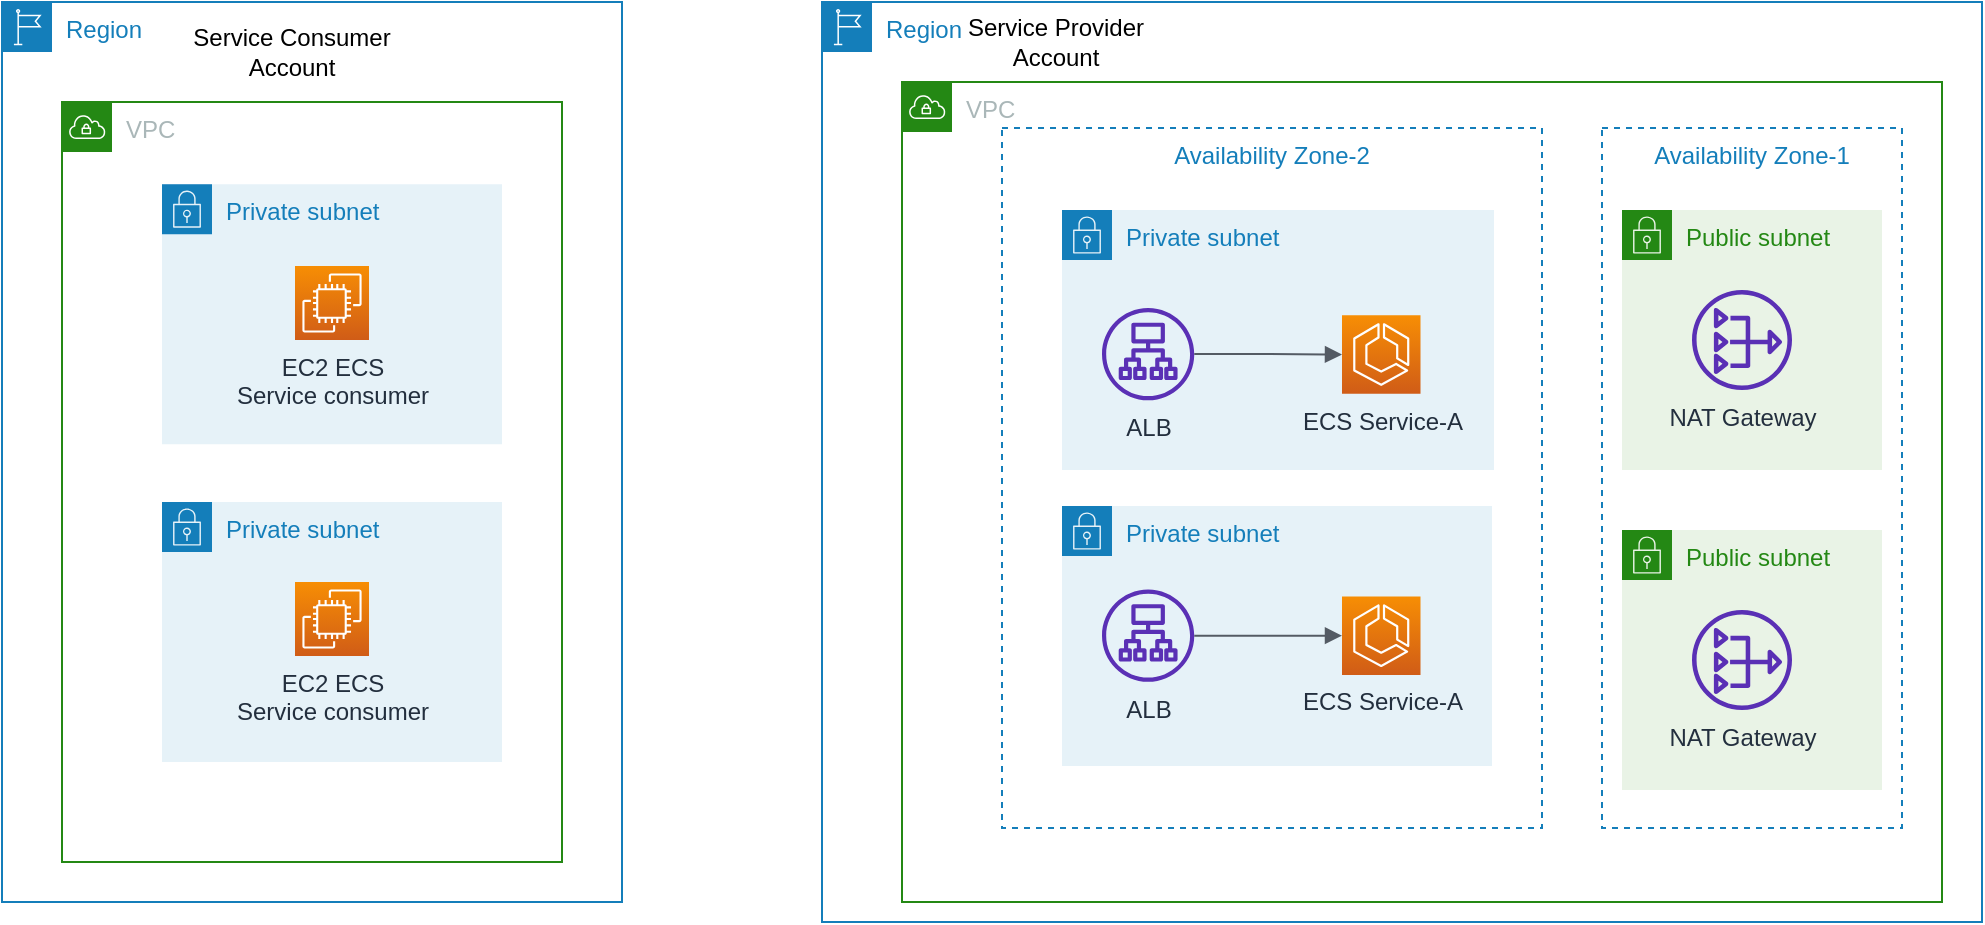 <mxfile version="13.6.6" type="device" pages="5"><diagram id="xYS59H4Qxg8ECVAstwJZ" name="Problem Statement"><mxGraphModel dx="1186" dy="614" grid="1" gridSize="10" guides="1" tooltips="1" connect="1" arrows="1" fold="1" page="1" pageScale="1" pageWidth="1654" pageHeight="1169" math="0" shadow="0"><root><mxCell id="Qw8R-mhWte56kAvC5_3t-0"/><mxCell id="Qw8R-mhWte56kAvC5_3t-1" parent="Qw8R-mhWte56kAvC5_3t-0"/><mxCell id="e0Wc1wkPOFq04CKmINzR-0" value="Region" style="points=[[0,0],[0.25,0],[0.5,0],[0.75,0],[1,0],[1,0.25],[1,0.5],[1,0.75],[1,1],[0.75,1],[0.5,1],[0.25,1],[0,1],[0,0.75],[0,0.5],[0,0.25]];outlineConnect=0;gradientColor=none;html=1;whiteSpace=wrap;fontSize=12;fontStyle=0;shape=mxgraph.aws4.group;grIcon=mxgraph.aws4.group_region;strokeColor=#147EBA;fillColor=none;verticalAlign=top;align=left;spacingLeft=30;fontColor=#147EBA;dashed=0;" parent="Qw8R-mhWte56kAvC5_3t-1" vertex="1"><mxGeometry x="710" y="50" width="580" height="460" as="geometry"/></mxCell><mxCell id="e0Wc1wkPOFq04CKmINzR-1" value="VPC" style="points=[[0,0],[0.25,0],[0.5,0],[0.75,0],[1,0],[1,0.25],[1,0.5],[1,0.75],[1,1],[0.75,1],[0.5,1],[0.25,1],[0,1],[0,0.75],[0,0.5],[0,0.25]];outlineConnect=0;gradientColor=none;html=1;whiteSpace=wrap;fontSize=12;fontStyle=0;shape=mxgraph.aws4.group;grIcon=mxgraph.aws4.group_vpc;strokeColor=#248814;fillColor=none;verticalAlign=top;align=left;spacingLeft=30;fontColor=#AAB7B8;dashed=0;" parent="Qw8R-mhWte56kAvC5_3t-1" vertex="1"><mxGeometry x="750" y="90" width="520" height="410" as="geometry"/></mxCell><mxCell id="e0Wc1wkPOFq04CKmINzR-2" value="Availability Zone-2" style="fillColor=none;strokeColor=#147EBA;dashed=1;verticalAlign=top;fontStyle=0;fontColor=#147EBA;" parent="Qw8R-mhWte56kAvC5_3t-1" vertex="1"><mxGeometry x="800" y="113" width="270" height="350" as="geometry"/></mxCell><mxCell id="e0Wc1wkPOFq04CKmINzR-4" value="Private subnet" style="points=[[0,0],[0.25,0],[0.5,0],[0.75,0],[1,0],[1,0.25],[1,0.5],[1,0.75],[1,1],[0.75,1],[0.5,1],[0.25,1],[0,1],[0,0.75],[0,0.5],[0,0.25]];outlineConnect=0;gradientColor=none;html=1;whiteSpace=wrap;fontSize=12;fontStyle=0;shape=mxgraph.aws4.group;grIcon=mxgraph.aws4.group_security_group;grStroke=0;strokeColor=#147EBA;fillColor=#E6F2F8;verticalAlign=top;align=left;spacingLeft=30;fontColor=#147EBA;dashed=0;" parent="Qw8R-mhWte56kAvC5_3t-1" vertex="1"><mxGeometry x="830" y="302" width="215" height="130" as="geometry"/></mxCell><mxCell id="e0Wc1wkPOFq04CKmINzR-6" value="Private subnet" style="points=[[0,0],[0.25,0],[0.5,0],[0.75,0],[1,0],[1,0.25],[1,0.5],[1,0.75],[1,1],[0.75,1],[0.5,1],[0.25,1],[0,1],[0,0.75],[0,0.5],[0,0.25]];outlineConnect=0;gradientColor=none;html=1;whiteSpace=wrap;fontSize=12;fontStyle=0;shape=mxgraph.aws4.group;grIcon=mxgraph.aws4.group_security_group;grStroke=0;strokeColor=#147EBA;fillColor=#E6F2F8;verticalAlign=top;align=left;spacingLeft=30;fontColor=#147EBA;dashed=0;" parent="Qw8R-mhWte56kAvC5_3t-1" vertex="1"><mxGeometry x="830" y="154" width="216" height="130" as="geometry"/></mxCell><mxCell id="e0Wc1wkPOFq04CKmINzR-8" value="ALB" style="outlineConnect=0;fontColor=#232F3E;gradientColor=none;fillColor=#5A30B5;strokeColor=none;dashed=0;verticalLabelPosition=bottom;verticalAlign=top;align=center;html=1;fontSize=12;fontStyle=0;aspect=fixed;pointerEvents=1;shape=mxgraph.aws4.application_load_balancer;" parent="Qw8R-mhWte56kAvC5_3t-1" vertex="1"><mxGeometry x="850" y="203" width="46.13" height="46.13" as="geometry"/></mxCell><mxCell id="e0Wc1wkPOFq04CKmINzR-10" value="ALB" style="outlineConnect=0;fontColor=#232F3E;gradientColor=none;fillColor=#5A30B5;strokeColor=none;dashed=0;verticalLabelPosition=bottom;verticalAlign=top;align=center;html=1;fontSize=12;fontStyle=0;aspect=fixed;pointerEvents=1;shape=mxgraph.aws4.application_load_balancer;" parent="Qw8R-mhWte56kAvC5_3t-1" vertex="1"><mxGeometry x="850" y="343.75" width="46.13" height="46.13" as="geometry"/></mxCell><mxCell id="e0Wc1wkPOFq04CKmINzR-11" value="ECS Service-A" style="outlineConnect=0;fontColor=#232F3E;gradientColor=#F78E04;gradientDirection=north;fillColor=#D05C17;strokeColor=#ffffff;dashed=0;verticalLabelPosition=bottom;verticalAlign=top;align=center;html=1;fontSize=12;fontStyle=0;aspect=fixed;shape=mxgraph.aws4.resourceIcon;resIcon=mxgraph.aws4.ecs;" parent="Qw8R-mhWte56kAvC5_3t-1" vertex="1"><mxGeometry x="970" y="206.63" width="39.25" height="39.25" as="geometry"/></mxCell><mxCell id="e0Wc1wkPOFq04CKmINzR-25" value="" style="edgeStyle=orthogonalEdgeStyle;html=1;endArrow=block;elbow=vertical;startArrow=none;endFill=1;strokeColor=#545B64;rounded=0;" parent="Qw8R-mhWte56kAvC5_3t-1" source="e0Wc1wkPOFq04CKmINzR-8" target="e0Wc1wkPOFq04CKmINzR-11" edge="1"><mxGeometry width="100" relative="1" as="geometry"><mxPoint x="640" y="403" as="sourcePoint"/><mxPoint x="740" y="403" as="targetPoint"/></mxGeometry></mxCell><mxCell id="e0Wc1wkPOFq04CKmINzR-26" value="ECS Service-A" style="outlineConnect=0;fontColor=#232F3E;gradientColor=#F78E04;gradientDirection=north;fillColor=#D05C17;strokeColor=#ffffff;dashed=0;verticalLabelPosition=bottom;verticalAlign=top;align=center;html=1;fontSize=12;fontStyle=0;aspect=fixed;shape=mxgraph.aws4.resourceIcon;resIcon=mxgraph.aws4.ecs;" parent="Qw8R-mhWte56kAvC5_3t-1" vertex="1"><mxGeometry x="970" y="347.19" width="39.25" height="39.25" as="geometry"/></mxCell><mxCell id="e0Wc1wkPOFq04CKmINzR-27" value="" style="edgeStyle=orthogonalEdgeStyle;html=1;endArrow=block;elbow=vertical;startArrow=none;endFill=1;strokeColor=#545B64;rounded=0;" parent="Qw8R-mhWte56kAvC5_3t-1" source="e0Wc1wkPOFq04CKmINzR-10" target="e0Wc1wkPOFq04CKmINzR-26" edge="1"><mxGeometry width="100" relative="1" as="geometry"><mxPoint x="906.13" y="236.1" as="sourcePoint"/><mxPoint x="980" y="363" as="targetPoint"/></mxGeometry></mxCell><mxCell id="e0Wc1wkPOFq04CKmINzR-30" value="Region" style="points=[[0,0],[0.25,0],[0.5,0],[0.75,0],[1,0],[1,0.25],[1,0.5],[1,0.75],[1,1],[0.75,1],[0.5,1],[0.25,1],[0,1],[0,0.75],[0,0.5],[0,0.25]];outlineConnect=0;gradientColor=none;html=1;whiteSpace=wrap;fontSize=12;fontStyle=0;shape=mxgraph.aws4.group;grIcon=mxgraph.aws4.group_region;strokeColor=#147EBA;fillColor=none;verticalAlign=top;align=left;spacingLeft=30;fontColor=#147EBA;dashed=0;" parent="Qw8R-mhWte56kAvC5_3t-1" vertex="1"><mxGeometry x="300" y="50" width="310" height="450" as="geometry"/></mxCell><mxCell id="e0Wc1wkPOFq04CKmINzR-31" value="VPC" style="points=[[0,0],[0.25,0],[0.5,0],[0.75,0],[1,0],[1,0.25],[1,0.5],[1,0.75],[1,1],[0.75,1],[0.5,1],[0.25,1],[0,1],[0,0.75],[0,0.5],[0,0.25]];outlineConnect=0;gradientColor=none;html=1;whiteSpace=wrap;fontSize=12;fontStyle=0;shape=mxgraph.aws4.group;grIcon=mxgraph.aws4.group_vpc;strokeColor=#248814;fillColor=none;verticalAlign=top;align=left;spacingLeft=30;fontColor=#AAB7B8;dashed=0;" parent="Qw8R-mhWte56kAvC5_3t-1" vertex="1"><mxGeometry x="330" y="100" width="250" height="380" as="geometry"/></mxCell><mxCell id="e0Wc1wkPOFq04CKmINzR-33" value="" style="group" parent="Qw8R-mhWte56kAvC5_3t-1" vertex="1" connectable="0"><mxGeometry x="1100" y="113" width="150" height="350" as="geometry"/></mxCell><mxCell id="e0Wc1wkPOFq04CKmINzR-34" value="Availability Zone-1" style="fillColor=none;strokeColor=#147EBA;dashed=1;verticalAlign=top;fontStyle=0;fontColor=#147EBA;" parent="e0Wc1wkPOFq04CKmINzR-33" vertex="1"><mxGeometry width="150" height="350" as="geometry"/></mxCell><mxCell id="e0Wc1wkPOFq04CKmINzR-35" value="Public subnet" style="points=[[0,0],[0.25,0],[0.5,0],[0.75,0],[1,0],[1,0.25],[1,0.5],[1,0.75],[1,1],[0.75,1],[0.5,1],[0.25,1],[0,1],[0,0.75],[0,0.5],[0,0.25]];outlineConnect=0;gradientColor=none;html=1;whiteSpace=wrap;fontSize=12;fontStyle=0;shape=mxgraph.aws4.group;grIcon=mxgraph.aws4.group_security_group;grStroke=0;strokeColor=#248814;fillColor=#E9F3E6;verticalAlign=top;align=left;spacingLeft=30;fontColor=#248814;dashed=0;" parent="e0Wc1wkPOFq04CKmINzR-33" vertex="1"><mxGeometry x="10" y="41" width="130" height="130" as="geometry"/></mxCell><mxCell id="e0Wc1wkPOFq04CKmINzR-36" value="Public subnet" style="points=[[0,0],[0.25,0],[0.5,0],[0.75,0],[1,0],[1,0.25],[1,0.5],[1,0.75],[1,1],[0.75,1],[0.5,1],[0.25,1],[0,1],[0,0.75],[0,0.5],[0,0.25]];outlineConnect=0;gradientColor=none;html=1;whiteSpace=wrap;fontSize=12;fontStyle=0;shape=mxgraph.aws4.group;grIcon=mxgraph.aws4.group_security_group;grStroke=0;strokeColor=#248814;fillColor=#E9F3E6;verticalAlign=top;align=left;spacingLeft=30;fontColor=#248814;dashed=0;" parent="e0Wc1wkPOFq04CKmINzR-33" vertex="1"><mxGeometry x="10" y="201" width="130" height="130" as="geometry"/></mxCell><mxCell id="e0Wc1wkPOFq04CKmINzR-37" value="NAT Gateway" style="outlineConnect=0;fontColor=#232F3E;gradientColor=none;fillColor=#5A30B5;strokeColor=none;dashed=0;verticalLabelPosition=bottom;verticalAlign=top;align=center;html=1;fontSize=12;fontStyle=0;aspect=fixed;pointerEvents=1;shape=mxgraph.aws4.nat_gateway;" parent="e0Wc1wkPOFq04CKmINzR-33" vertex="1"><mxGeometry x="45" y="81" width="50" height="50" as="geometry"/></mxCell><mxCell id="e0Wc1wkPOFq04CKmINzR-38" value="NAT Gateway" style="outlineConnect=0;fontColor=#232F3E;gradientColor=none;fillColor=#5A30B5;strokeColor=none;dashed=0;verticalLabelPosition=bottom;verticalAlign=top;align=center;html=1;fontSize=12;fontStyle=0;aspect=fixed;pointerEvents=1;shape=mxgraph.aws4.nat_gateway;" parent="e0Wc1wkPOFq04CKmINzR-33" vertex="1"><mxGeometry x="45" y="241" width="50" height="50" as="geometry"/></mxCell><mxCell id="e0Wc1wkPOFq04CKmINzR-40" value="Private subnet" style="points=[[0,0],[0.25,0],[0.5,0],[0.75,0],[1,0],[1,0.25],[1,0.5],[1,0.75],[1,1],[0.75,1],[0.5,1],[0.25,1],[0,1],[0,0.75],[0,0.5],[0,0.25]];outlineConnect=0;gradientColor=none;html=1;whiteSpace=wrap;fontSize=12;fontStyle=0;shape=mxgraph.aws4.group;grIcon=mxgraph.aws4.group_security_group;grStroke=0;strokeColor=#147EBA;fillColor=#E6F2F8;verticalAlign=top;align=left;spacingLeft=30;fontColor=#147EBA;dashed=0;" parent="Qw8R-mhWte56kAvC5_3t-1" vertex="1"><mxGeometry x="380" y="300" width="170" height="130" as="geometry"/></mxCell><mxCell id="e0Wc1wkPOFq04CKmINzR-41" value="Private subnet" style="points=[[0,0],[0.25,0],[0.5,0],[0.75,0],[1,0],[1,0.25],[1,0.5],[1,0.75],[1,1],[0.75,1],[0.5,1],[0.25,1],[0,1],[0,0.75],[0,0.5],[0,0.25]];outlineConnect=0;gradientColor=none;html=1;whiteSpace=wrap;fontSize=12;fontStyle=0;shape=mxgraph.aws4.group;grIcon=mxgraph.aws4.group_security_group;grStroke=0;strokeColor=#147EBA;fillColor=#E6F2F8;verticalAlign=top;align=left;spacingLeft=30;fontColor=#147EBA;dashed=0;" parent="Qw8R-mhWte56kAvC5_3t-1" vertex="1"><mxGeometry x="380" y="141.07" width="170" height="130" as="geometry"/></mxCell><mxCell id="e0Wc1wkPOFq04CKmINzR-44" value="EC2 ECS&lt;br&gt;Service consumer" style="outlineConnect=0;fontColor=#232F3E;gradientColor=#F78E04;gradientDirection=north;fillColor=#D05C17;strokeColor=#ffffff;dashed=0;verticalLabelPosition=bottom;verticalAlign=top;align=center;html=1;fontSize=12;fontStyle=0;aspect=fixed;shape=mxgraph.aws4.resourceIcon;resIcon=mxgraph.aws4.ec2;" parent="Qw8R-mhWte56kAvC5_3t-1" vertex="1"><mxGeometry x="446.5" y="182" width="37" height="37" as="geometry"/></mxCell><mxCell id="e0Wc1wkPOFq04CKmINzR-46" value="EC2 ECS&lt;br&gt;Service consumer" style="outlineConnect=0;fontColor=#232F3E;gradientColor=#F78E04;gradientDirection=north;fillColor=#D05C17;strokeColor=#ffffff;dashed=0;verticalLabelPosition=bottom;verticalAlign=top;align=center;html=1;fontSize=12;fontStyle=0;aspect=fixed;shape=mxgraph.aws4.resourceIcon;resIcon=mxgraph.aws4.ec2;" parent="Qw8R-mhWte56kAvC5_3t-1" vertex="1"><mxGeometry x="446.5" y="340" width="37" height="37" as="geometry"/></mxCell><mxCell id="e0Wc1wkPOFq04CKmINzR-55" value="Service Consumer Account" style="text;html=1;strokeColor=none;fillColor=none;align=center;verticalAlign=middle;whiteSpace=wrap;rounded=0;" parent="Qw8R-mhWte56kAvC5_3t-1" vertex="1"><mxGeometry x="380" y="60" width="130" height="30" as="geometry"/></mxCell><mxCell id="e0Wc1wkPOFq04CKmINzR-56" value="Service Provider Account" style="text;html=1;strokeColor=none;fillColor=none;align=center;verticalAlign=middle;whiteSpace=wrap;rounded=0;" parent="Qw8R-mhWte56kAvC5_3t-1" vertex="1"><mxGeometry x="762" y="55" width="130" height="30" as="geometry"/></mxCell></root></mxGraphModel></diagram><diagram id="DIRux38JFCS5hsajqppF" name="nlb-alb-lambda"><mxGraphModel dx="1186" dy="614" grid="1" gridSize="10" guides="1" tooltips="1" connect="1" arrows="1" fold="1" page="1" pageScale="1" pageWidth="1654" pageHeight="1169" math="0" shadow="0"><root><mxCell id="0"/><mxCell id="1" parent="0"/><mxCell id="ql3ZbPhzvNSnskfDL787-2" value="Region" style="points=[[0,0],[0.25,0],[0.5,0],[0.75,0],[1,0],[1,0.25],[1,0.5],[1,0.75],[1,1],[0.75,1],[0.5,1],[0.25,1],[0,1],[0,0.75],[0,0.5],[0,0.25]];outlineConnect=0;gradientColor=none;html=1;whiteSpace=wrap;fontSize=12;fontStyle=0;shape=mxgraph.aws4.group;grIcon=mxgraph.aws4.group_region;strokeColor=#147EBA;fillColor=none;verticalAlign=top;align=left;spacingLeft=30;fontColor=#147EBA;dashed=0;" parent="1" vertex="1"><mxGeometry x="480" y="70" width="810" height="590" as="geometry"/></mxCell><mxCell id="ql3ZbPhzvNSnskfDL787-3" value="VPC" style="points=[[0,0],[0.25,0],[0.5,0],[0.75,0],[1,0],[1,0.25],[1,0.5],[1,0.75],[1,1],[0.75,1],[0.5,1],[0.25,1],[0,1],[0,0.75],[0,0.5],[0,0.25]];outlineConnect=0;gradientColor=none;html=1;whiteSpace=wrap;fontSize=12;fontStyle=0;shape=mxgraph.aws4.group;grIcon=mxgraph.aws4.group_vpc;strokeColor=#248814;fillColor=none;verticalAlign=top;align=left;spacingLeft=30;fontColor=#AAB7B8;dashed=0;" parent="1" vertex="1"><mxGeometry x="500" y="100" width="770" height="400" as="geometry"/></mxCell><mxCell id="ql3ZbPhzvNSnskfDL787-5" value="Availability Zone-2" style="fillColor=none;strokeColor=#147EBA;dashed=1;verticalAlign=top;fontStyle=0;fontColor=#147EBA;" parent="1" vertex="1"><mxGeometry x="620" y="113" width="450" height="350" as="geometry"/></mxCell><mxCell id="ql3ZbPhzvNSnskfDL787-7" value="Private subnet" style="points=[[0,0],[0.25,0],[0.5,0],[0.75,0],[1,0],[1,0.25],[1,0.5],[1,0.75],[1,1],[0.75,1],[0.5,1],[0.25,1],[0,1],[0,0.75],[0,0.5],[0,0.25]];outlineConnect=0;gradientColor=none;html=1;whiteSpace=wrap;fontSize=12;fontStyle=0;shape=mxgraph.aws4.group;grIcon=mxgraph.aws4.group_security_group;grStroke=0;strokeColor=#147EBA;fillColor=#E6F2F8;verticalAlign=top;align=left;spacingLeft=30;fontColor=#147EBA;dashed=0;" parent="1" vertex="1"><mxGeometry x="630" y="302" width="160" height="130" as="geometry"/></mxCell><mxCell id="ql3ZbPhzvNSnskfDL787-9" value="Private subnet" style="points=[[0,0],[0.25,0],[0.5,0],[0.75,0],[1,0],[1,0.25],[1,0.5],[1,0.75],[1,1],[0.75,1],[0.5,1],[0.25,1],[0,1],[0,0.75],[0,0.5],[0,0.25]];outlineConnect=0;gradientColor=none;html=1;whiteSpace=wrap;fontSize=12;fontStyle=0;shape=mxgraph.aws4.group;grIcon=mxgraph.aws4.group_security_group;grStroke=0;strokeColor=#147EBA;fillColor=#E6F2F8;verticalAlign=top;align=left;spacingLeft=30;fontColor=#147EBA;dashed=0;" parent="1" vertex="1"><mxGeometry x="830" y="302" width="215" height="130" as="geometry"/></mxCell><mxCell id="ql3ZbPhzvNSnskfDL787-10" value="Private subnet" style="points=[[0,0],[0.25,0],[0.5,0],[0.75,0],[1,0],[1,0.25],[1,0.5],[1,0.75],[1,1],[0.75,1],[0.5,1],[0.25,1],[0,1],[0,0.75],[0,0.5],[0,0.25]];outlineConnect=0;gradientColor=none;html=1;whiteSpace=wrap;fontSize=12;fontStyle=0;shape=mxgraph.aws4.group;grIcon=mxgraph.aws4.group_security_group;grStroke=0;strokeColor=#147EBA;fillColor=#E6F2F8;verticalAlign=top;align=left;spacingLeft=30;fontColor=#147EBA;dashed=0;" parent="1" vertex="1"><mxGeometry x="631" y="154" width="159" height="130" as="geometry"/></mxCell><mxCell id="ql3ZbPhzvNSnskfDL787-11" value="Private subnet" style="points=[[0,0],[0.25,0],[0.5,0],[0.75,0],[1,0],[1,0.25],[1,0.5],[1,0.75],[1,1],[0.75,1],[0.5,1],[0.25,1],[0,1],[0,0.75],[0,0.5],[0,0.25]];outlineConnect=0;gradientColor=none;html=1;whiteSpace=wrap;fontSize=12;fontStyle=0;shape=mxgraph.aws4.group;grIcon=mxgraph.aws4.group_security_group;grStroke=0;strokeColor=#147EBA;fillColor=#E6F2F8;verticalAlign=top;align=left;spacingLeft=30;fontColor=#147EBA;dashed=0;" parent="1" vertex="1"><mxGeometry x="830" y="154" width="216" height="130" as="geometry"/></mxCell><mxCell id="ql3ZbPhzvNSnskfDL787-21" value="NLB" style="outlineConnect=0;fontColor=#232F3E;gradientColor=none;fillColor=#5A30B5;strokeColor=none;dashed=0;verticalLabelPosition=bottom;verticalAlign=top;align=center;html=1;fontSize=12;fontStyle=0;aspect=fixed;pointerEvents=1;shape=mxgraph.aws4.network_load_balancer;" parent="1" vertex="1"><mxGeometry x="680" y="203" width="46.5" height="46.5" as="geometry"/></mxCell><mxCell id="ql3ZbPhzvNSnskfDL787-23" value="ALB" style="outlineConnect=0;fontColor=#232F3E;gradientColor=none;fillColor=#5A30B5;strokeColor=none;dashed=0;verticalLabelPosition=bottom;verticalAlign=top;align=center;html=1;fontSize=12;fontStyle=0;aspect=fixed;pointerEvents=1;shape=mxgraph.aws4.application_load_balancer;" parent="1" vertex="1"><mxGeometry x="850" y="203" width="46.13" height="46.13" as="geometry"/></mxCell><mxCell id="ql3ZbPhzvNSnskfDL787-24" value="NLB" style="outlineConnect=0;fontColor=#232F3E;gradientColor=none;fillColor=#5A30B5;strokeColor=none;dashed=0;verticalLabelPosition=bottom;verticalAlign=top;align=center;html=1;fontSize=12;fontStyle=0;aspect=fixed;pointerEvents=1;shape=mxgraph.aws4.network_load_balancer;" parent="1" vertex="1"><mxGeometry x="680" y="343.75" width="46.5" height="46.5" as="geometry"/></mxCell><mxCell id="ql3ZbPhzvNSnskfDL787-25" value="ALB" style="outlineConnect=0;fontColor=#232F3E;gradientColor=none;fillColor=#5A30B5;strokeColor=none;dashed=0;verticalLabelPosition=bottom;verticalAlign=top;align=center;html=1;fontSize=12;fontStyle=0;aspect=fixed;pointerEvents=1;shape=mxgraph.aws4.application_load_balancer;" parent="1" vertex="1"><mxGeometry x="850" y="343.75" width="46.13" height="46.13" as="geometry"/></mxCell><mxCell id="ql3ZbPhzvNSnskfDL787-29" value="ECS Service-A" style="outlineConnect=0;fontColor=#232F3E;gradientColor=#F78E04;gradientDirection=north;fillColor=#D05C17;strokeColor=#ffffff;dashed=0;verticalLabelPosition=bottom;verticalAlign=top;align=center;html=1;fontSize=12;fontStyle=0;aspect=fixed;shape=mxgraph.aws4.resourceIcon;resIcon=mxgraph.aws4.ecs;" parent="1" vertex="1"><mxGeometry x="970" y="206.63" width="39.25" height="39.25" as="geometry"/></mxCell><mxCell id="ql3ZbPhzvNSnskfDL787-31" value="" style="outlineConnect=0;fontColor=#232F3E;gradientColor=#F78E04;gradientDirection=north;fillColor=#D05C17;strokeColor=#ffffff;dashed=0;verticalLabelPosition=bottom;verticalAlign=top;align=center;html=1;fontSize=12;fontStyle=0;aspect=fixed;shape=mxgraph.aws4.resourceIcon;resIcon=mxgraph.aws4.lambda;" parent="1" vertex="1"><mxGeometry x="920" y="519" width="37" height="37" as="geometry"/></mxCell><mxCell id="ql3ZbPhzvNSnskfDL787-32" value="" style="pointerEvents=1;shadow=0;dashed=0;html=1;strokeColor=none;fillColor=#005F4B;labelPosition=center;verticalLabelPosition=bottom;verticalAlign=top;align=center;outlineConnect=0;shape=mxgraph.veeam2.dns;" parent="1" vertex="1"><mxGeometry x="1076.13" y="517" width="40" height="41" as="geometry"/></mxCell><mxCell id="ql3ZbPhzvNSnskfDL787-34" value="" style="edgeStyle=orthogonalEdgeStyle;html=1;endArrow=block;elbow=vertical;startArrow=none;endFill=1;strokeColor=#545B64;rounded=0;" parent="1" source="ql3ZbPhzvNSnskfDL787-31" target="ql3ZbPhzvNSnskfDL787-32" edge="1"><mxGeometry width="100" relative="1" as="geometry"><mxPoint x="820" y="450" as="sourcePoint"/><mxPoint x="920" y="450" as="targetPoint"/></mxGeometry></mxCell><mxCell id="ql3ZbPhzvNSnskfDL787-38" value="DNS Lookup&lt;br&gt;Find ALB Node&lt;br&gt;IP Addresses" style="edgeLabel;html=1;align=center;verticalAlign=middle;resizable=0;points=[];" parent="ql3ZbPhzvNSnskfDL787-34" vertex="1" connectable="0"><mxGeometry x="-0.208" y="1" relative="1" as="geometry"><mxPoint as="offset"/></mxGeometry></mxCell><mxCell id="ql3ZbPhzvNSnskfDL787-35" value="" style="outlineConnect=0;fontColor=#232F3E;gradientColor=none;fillColor=#BC1356;strokeColor=none;dashed=0;verticalLabelPosition=bottom;verticalAlign=top;align=center;html=1;fontSize=12;fontStyle=0;aspect=fixed;pointerEvents=1;shape=mxgraph.aws4.event_time_based;" parent="1" vertex="1"><mxGeometry x="721" y="518" width="40" height="40" as="geometry"/></mxCell><mxCell id="ql3ZbPhzvNSnskfDL787-36" value="" style="outlineConnect=0;fontColor=#232F3E;gradientColor=#F34482;gradientDirection=north;fillColor=#BC1356;strokeColor=#ffffff;dashed=0;verticalLabelPosition=bottom;verticalAlign=top;align=center;html=1;fontSize=12;fontStyle=0;aspect=fixed;shape=mxgraph.aws4.resourceIcon;resIcon=mxgraph.aws4.cloudwatch;" parent="1" vertex="1"><mxGeometry x="670" y="508" width="50" height="50" as="geometry"/></mxCell><mxCell id="ql3ZbPhzvNSnskfDL787-37" value="" style="edgeStyle=orthogonalEdgeStyle;html=1;endArrow=block;elbow=vertical;startArrow=none;endFill=1;strokeColor=#545B64;rounded=0;" parent="1" source="ql3ZbPhzvNSnskfDL787-35" target="ql3ZbPhzvNSnskfDL787-31" edge="1"><mxGeometry width="100" relative="1" as="geometry"><mxPoint x="820" y="450" as="sourcePoint"/><mxPoint x="920" y="450" as="targetPoint"/></mxGeometry></mxCell><mxCell id="ql3ZbPhzvNSnskfDL787-40" value="CloudWatch Event&lt;br&gt;Triggers Lambda&lt;br&gt;(Every Minute)" style="edgeLabel;html=1;align=center;verticalAlign=middle;resizable=0;points=[];" parent="ql3ZbPhzvNSnskfDL787-37" vertex="1" connectable="0"><mxGeometry x="0.012" y="3" relative="1" as="geometry"><mxPoint as="offset"/></mxGeometry></mxCell><mxCell id="ql3ZbPhzvNSnskfDL787-41" value="" style="edgeStyle=orthogonalEdgeStyle;html=1;endArrow=block;elbow=vertical;startArrow=none;endFill=1;strokeColor=#545B64;rounded=0;" parent="1" source="ql3ZbPhzvNSnskfDL787-31" target="ql3ZbPhzvNSnskfDL787-24" edge="1"><mxGeometry width="100" relative="1" as="geometry"><mxPoint x="758.5" y="502" as="sourcePoint"/><mxPoint x="740" y="413" as="targetPoint"/><Array as="points"><mxPoint x="939" y="480"/><mxPoint x="759" y="480"/><mxPoint x="759" y="383"/></Array></mxGeometry></mxCell><mxCell id="ql3ZbPhzvNSnskfDL787-43" value="" style="edgeStyle=orthogonalEdgeStyle;html=1;endArrow=block;elbow=vertical;startArrow=none;endFill=1;strokeColor=#545B64;rounded=0;" parent="1" source="ql3ZbPhzvNSnskfDL787-31" target="ql3ZbPhzvNSnskfDL787-21" edge="1"><mxGeometry width="100" relative="1" as="geometry"><mxPoint x="758.5" y="508" as="sourcePoint"/><mxPoint x="726.5" y="373" as="targetPoint"/><Array as="points"><mxPoint x="939" y="480"/><mxPoint x="759" y="480"/><mxPoint x="759" y="213"/></Array></mxGeometry></mxCell><mxCell id="ql3ZbPhzvNSnskfDL787-44" value="Register / Deregister&lt;br&gt;ALB Nodes with NLB" style="edgeLabel;html=1;align=center;verticalAlign=middle;resizable=0;points=[];" parent="ql3ZbPhzvNSnskfDL787-43" vertex="1" connectable="0"><mxGeometry x="-0.516" y="-1" relative="1" as="geometry"><mxPoint as="offset"/></mxGeometry></mxCell><mxCell id="ql3ZbPhzvNSnskfDL787-47" value="" style="edgeStyle=orthogonalEdgeStyle;html=1;endArrow=block;elbow=vertical;startArrow=none;endFill=1;strokeColor=#545B64;rounded=0;" parent="1" source="ql3ZbPhzvNSnskfDL787-21" target="ql3ZbPhzvNSnskfDL787-23" edge="1"><mxGeometry width="100" relative="1" as="geometry"><mxPoint x="820" y="420" as="sourcePoint"/><mxPoint x="920" y="420" as="targetPoint"/><Array as="points"/></mxGeometry></mxCell><mxCell id="ql3ZbPhzvNSnskfDL787-48" value="" style="edgeStyle=orthogonalEdgeStyle;html=1;endArrow=block;elbow=vertical;startArrow=none;endFill=1;strokeColor=#545B64;rounded=0;" parent="1" source="ql3ZbPhzvNSnskfDL787-24" target="ql3ZbPhzvNSnskfDL787-25" edge="1"><mxGeometry width="100" relative="1" as="geometry"><mxPoint x="916.5" y="253.3" as="sourcePoint"/><mxPoint x="1040" y="253.1" as="targetPoint"/><Array as="points"/></mxGeometry></mxCell><mxCell id="ql3ZbPhzvNSnskfDL787-49" value="" style="edgeStyle=orthogonalEdgeStyle;html=1;endArrow=block;elbow=vertical;startArrow=none;endFill=1;strokeColor=#545B64;rounded=0;" parent="1" source="ql3ZbPhzvNSnskfDL787-23" target="ql3ZbPhzvNSnskfDL787-29" edge="1"><mxGeometry width="100" relative="1" as="geometry"><mxPoint x="640" y="403" as="sourcePoint"/><mxPoint x="740" y="403" as="targetPoint"/></mxGeometry></mxCell><mxCell id="ql3ZbPhzvNSnskfDL787-50" value="ECS Service-A" style="outlineConnect=0;fontColor=#232F3E;gradientColor=#F78E04;gradientDirection=north;fillColor=#D05C17;strokeColor=#ffffff;dashed=0;verticalLabelPosition=bottom;verticalAlign=top;align=center;html=1;fontSize=12;fontStyle=0;aspect=fixed;shape=mxgraph.aws4.resourceIcon;resIcon=mxgraph.aws4.ecs;" parent="1" vertex="1"><mxGeometry x="970" y="347.19" width="39.25" height="39.25" as="geometry"/></mxCell><mxCell id="ql3ZbPhzvNSnskfDL787-51" value="" style="edgeStyle=orthogonalEdgeStyle;html=1;endArrow=block;elbow=vertical;startArrow=none;endFill=1;strokeColor=#545B64;rounded=0;" parent="1" source="ql3ZbPhzvNSnskfDL787-25" target="ql3ZbPhzvNSnskfDL787-50" edge="1"><mxGeometry width="100" relative="1" as="geometry"><mxPoint x="906.13" y="236.1" as="sourcePoint"/><mxPoint x="980" y="363" as="targetPoint"/></mxGeometry></mxCell><mxCell id="ql3ZbPhzvNSnskfDL787-52" value="DynamoDB" style="outlineConnect=0;fontColor=#232F3E;gradientColor=#4D72F3;gradientDirection=north;fillColor=#3334B9;strokeColor=#ffffff;dashed=0;verticalLabelPosition=bottom;verticalAlign=top;align=center;html=1;fontSize=12;fontStyle=0;aspect=fixed;shape=mxgraph.aws4.resourceIcon;resIcon=mxgraph.aws4.dynamodb;" parent="1" vertex="1"><mxGeometry x="914.75" y="590" width="47.5" height="47.5" as="geometry"/></mxCell><mxCell id="ql3ZbPhzvNSnskfDL787-53" value="" style="edgeStyle=orthogonalEdgeStyle;html=1;endArrow=block;elbow=vertical;startArrow=none;endFill=1;strokeColor=#545B64;rounded=0;" parent="1" source="ql3ZbPhzvNSnskfDL787-31" target="ql3ZbPhzvNSnskfDL787-52" edge="1"><mxGeometry width="100" relative="1" as="geometry"><mxPoint x="820" y="470" as="sourcePoint"/><mxPoint x="920" y="470" as="targetPoint"/></mxGeometry></mxCell><mxCell id="ql3ZbPhzvNSnskfDL787-55" value="Region" style="points=[[0,0],[0.25,0],[0.5,0],[0.75,0],[1,0],[1,0.25],[1,0.5],[1,0.75],[1,1],[0.75,1],[0.5,1],[0.25,1],[0,1],[0,0.75],[0,0.5],[0,0.25]];outlineConnect=0;gradientColor=none;html=1;whiteSpace=wrap;fontSize=12;fontStyle=0;shape=mxgraph.aws4.group;grIcon=mxgraph.aws4.group_region;strokeColor=#147EBA;fillColor=none;verticalAlign=top;align=left;spacingLeft=30;fontColor=#147EBA;dashed=0;" parent="1" vertex="1"><mxGeometry x="20" y="70" width="370" height="450" as="geometry"/></mxCell><mxCell id="ql3ZbPhzvNSnskfDL787-56" value="VPC" style="points=[[0,0],[0.25,0],[0.5,0],[0.75,0],[1,0],[1,0.25],[1,0.5],[1,0.75],[1,1],[0.75,1],[0.5,1],[0.25,1],[0,1],[0,0.75],[0,0.5],[0,0.25]];outlineConnect=0;gradientColor=none;html=1;whiteSpace=wrap;fontSize=12;fontStyle=0;shape=mxgraph.aws4.group;grIcon=mxgraph.aws4.group_vpc;strokeColor=#248814;fillColor=none;verticalAlign=top;align=left;spacingLeft=30;fontColor=#AAB7B8;dashed=0;" parent="1" vertex="1"><mxGeometry x="50" y="120" width="330" height="380" as="geometry"/></mxCell><mxCell id="ql3ZbPhzvNSnskfDL787-57" value="AWS PrivateLink" style="outlineConnect=0;fontColor=#232F3E;gradientColor=#945DF2;gradientDirection=north;fillColor=#5A30B5;strokeColor=#ffffff;dashed=0;verticalLabelPosition=bottom;verticalAlign=top;align=center;html=1;fontSize=12;fontStyle=0;aspect=fixed;shape=mxgraph.aws4.resourceIcon;resIcon=mxgraph.aws4.vpc_privatelink;" parent="1" vertex="1"><mxGeometry x="430" y="278.59" width="42.81" height="42.81" as="geometry"/></mxCell><mxCell id="ql3ZbPhzvNSnskfDL787-58" value="" style="group" parent="1" vertex="1" connectable="0"><mxGeometry x="1100" y="113" width="150" height="350" as="geometry"/></mxCell><mxCell id="ql3ZbPhzvNSnskfDL787-4" value="Availability Zone-1" style="fillColor=none;strokeColor=#147EBA;dashed=1;verticalAlign=top;fontStyle=0;fontColor=#147EBA;" parent="ql3ZbPhzvNSnskfDL787-58" vertex="1"><mxGeometry width="150" height="350" as="geometry"/></mxCell><mxCell id="ql3ZbPhzvNSnskfDL787-12" value="Public subnet" style="points=[[0,0],[0.25,0],[0.5,0],[0.75,0],[1,0],[1,0.25],[1,0.5],[1,0.75],[1,1],[0.75,1],[0.5,1],[0.25,1],[0,1],[0,0.75],[0,0.5],[0,0.25]];outlineConnect=0;gradientColor=none;html=1;whiteSpace=wrap;fontSize=12;fontStyle=0;shape=mxgraph.aws4.group;grIcon=mxgraph.aws4.group_security_group;grStroke=0;strokeColor=#248814;fillColor=#E9F3E6;verticalAlign=top;align=left;spacingLeft=30;fontColor=#248814;dashed=0;" parent="ql3ZbPhzvNSnskfDL787-58" vertex="1"><mxGeometry x="10" y="41" width="130" height="130" as="geometry"/></mxCell><mxCell id="ql3ZbPhzvNSnskfDL787-15" value="Public subnet" style="points=[[0,0],[0.25,0],[0.5,0],[0.75,0],[1,0],[1,0.25],[1,0.5],[1,0.75],[1,1],[0.75,1],[0.5,1],[0.25,1],[0,1],[0,0.75],[0,0.5],[0,0.25]];outlineConnect=0;gradientColor=none;html=1;whiteSpace=wrap;fontSize=12;fontStyle=0;shape=mxgraph.aws4.group;grIcon=mxgraph.aws4.group_security_group;grStroke=0;strokeColor=#248814;fillColor=#E9F3E6;verticalAlign=top;align=left;spacingLeft=30;fontColor=#248814;dashed=0;" parent="ql3ZbPhzvNSnskfDL787-58" vertex="1"><mxGeometry x="10" y="201" width="130" height="130" as="geometry"/></mxCell><mxCell id="ql3ZbPhzvNSnskfDL787-16" value="NAT Gateway" style="outlineConnect=0;fontColor=#232F3E;gradientColor=none;fillColor=#5A30B5;strokeColor=none;dashed=0;verticalLabelPosition=bottom;verticalAlign=top;align=center;html=1;fontSize=12;fontStyle=0;aspect=fixed;pointerEvents=1;shape=mxgraph.aws4.nat_gateway;" parent="ql3ZbPhzvNSnskfDL787-58" vertex="1"><mxGeometry x="45" y="81" width="50" height="50" as="geometry"/></mxCell><mxCell id="ql3ZbPhzvNSnskfDL787-26" value="NAT Gateway" style="outlineConnect=0;fontColor=#232F3E;gradientColor=none;fillColor=#5A30B5;strokeColor=none;dashed=0;verticalLabelPosition=bottom;verticalAlign=top;align=center;html=1;fontSize=12;fontStyle=0;aspect=fixed;pointerEvents=1;shape=mxgraph.aws4.nat_gateway;" parent="ql3ZbPhzvNSnskfDL787-58" vertex="1"><mxGeometry x="45" y="241" width="50" height="50" as="geometry"/></mxCell><mxCell id="ql3ZbPhzvNSnskfDL787-59" value="VPC Endpoint" style="outlineConnect=0;fontColor=#232F3E;gradientColor=none;fillColor=#5A30B5;strokeColor=none;dashed=0;verticalLabelPosition=bottom;verticalAlign=top;align=center;html=1;fontSize=12;fontStyle=0;aspect=fixed;pointerEvents=1;shape=mxgraph.aws4.endpoints;" parent="1" vertex="1"><mxGeometry x="290" y="275" width="50" height="50" as="geometry"/></mxCell><mxCell id="ql3ZbPhzvNSnskfDL787-65" value="Private subnet" style="points=[[0,0],[0.25,0],[0.5,0],[0.75,0],[1,0],[1,0.25],[1,0.5],[1,0.75],[1,1],[0.75,1],[0.5,1],[0.25,1],[0,1],[0,0.75],[0,0.5],[0,0.25]];outlineConnect=0;gradientColor=none;html=1;whiteSpace=wrap;fontSize=12;fontStyle=0;shape=mxgraph.aws4.group;grIcon=mxgraph.aws4.group_security_group;grStroke=0;strokeColor=#147EBA;fillColor=#E6F2F8;verticalAlign=top;align=left;spacingLeft=30;fontColor=#147EBA;dashed=0;" parent="1" vertex="1"><mxGeometry x="100" y="320" width="170" height="130" as="geometry"/></mxCell><mxCell id="ql3ZbPhzvNSnskfDL787-67" value="Private subnet" style="points=[[0,0],[0.25,0],[0.5,0],[0.75,0],[1,0],[1,0.25],[1,0.5],[1,0.75],[1,1],[0.75,1],[0.5,1],[0.25,1],[0,1],[0,0.75],[0,0.5],[0,0.25]];outlineConnect=0;gradientColor=none;html=1;whiteSpace=wrap;fontSize=12;fontStyle=0;shape=mxgraph.aws4.group;grIcon=mxgraph.aws4.group_security_group;grStroke=0;strokeColor=#147EBA;fillColor=#E6F2F8;verticalAlign=top;align=left;spacingLeft=30;fontColor=#147EBA;dashed=0;" parent="1" vertex="1"><mxGeometry x="100" y="161.07" width="170" height="130" as="geometry"/></mxCell><mxCell id="ql3ZbPhzvNSnskfDL787-68" value="ENI" style="outlineConnect=0;fontColor=#232F3E;gradientColor=none;fillColor=#5A30B5;strokeColor=none;dashed=0;verticalLabelPosition=bottom;verticalAlign=top;align=center;html=1;fontSize=12;fontStyle=0;aspect=fixed;pointerEvents=1;shape=mxgraph.aws4.elastic_network_interface;" parent="1" vertex="1"><mxGeometry x="230" y="220" width="38" height="38" as="geometry"/></mxCell><mxCell id="ql3ZbPhzvNSnskfDL787-69" value="VPC EndpointService" style="outlineConnect=0;fontColor=#232F3E;gradientColor=none;fillColor=#5A30B5;strokeColor=none;dashed=0;verticalLabelPosition=bottom;verticalAlign=top;align=center;html=1;fontSize=12;fontStyle=0;aspect=fixed;pointerEvents=1;shape=mxgraph.aws4.endpoints;" parent="1" vertex="1"><mxGeometry x="560" y="271.4" width="50" height="50" as="geometry"/></mxCell><mxCell id="ql3ZbPhzvNSnskfDL787-70" value="EC2 ECS&lt;br&gt;Service consumer" style="outlineConnect=0;fontColor=#232F3E;gradientColor=#F78E04;gradientDirection=north;fillColor=#D05C17;strokeColor=#ffffff;dashed=0;verticalLabelPosition=bottom;verticalAlign=top;align=center;html=1;fontSize=12;fontStyle=0;aspect=fixed;shape=mxgraph.aws4.resourceIcon;resIcon=mxgraph.aws4.ec2;" parent="1" vertex="1"><mxGeometry x="130" y="202" width="37" height="37" as="geometry"/></mxCell><mxCell id="ql3ZbPhzvNSnskfDL787-71" value="ENI" style="outlineConnect=0;fontColor=#232F3E;gradientColor=none;fillColor=#5A30B5;strokeColor=none;dashed=0;verticalLabelPosition=bottom;verticalAlign=top;align=center;html=1;fontSize=12;fontStyle=0;aspect=fixed;pointerEvents=1;shape=mxgraph.aws4.elastic_network_interface;" parent="1" vertex="1"><mxGeometry x="230" y="340" width="38" height="38" as="geometry"/></mxCell><mxCell id="ql3ZbPhzvNSnskfDL787-73" value="EC2 ECS&lt;br&gt;Service consumer" style="outlineConnect=0;fontColor=#232F3E;gradientColor=#F78E04;gradientDirection=north;fillColor=#D05C17;strokeColor=#ffffff;dashed=0;verticalLabelPosition=bottom;verticalAlign=top;align=center;html=1;fontSize=12;fontStyle=0;aspect=fixed;shape=mxgraph.aws4.resourceIcon;resIcon=mxgraph.aws4.ec2;" parent="1" vertex="1"><mxGeometry x="130" y="360" width="37" height="37" as="geometry"/></mxCell><mxCell id="ql3ZbPhzvNSnskfDL787-74" value="" style="edgeStyle=orthogonalEdgeStyle;html=1;endArrow=block;elbow=vertical;startArrow=none;endFill=1;strokeColor=#545B64;rounded=0;" parent="1" source="ql3ZbPhzvNSnskfDL787-70" target="ql3ZbPhzvNSnskfDL787-68" edge="1"><mxGeometry width="100" relative="1" as="geometry"><mxPoint x="530" y="260" as="sourcePoint"/><mxPoint x="630" y="260" as="targetPoint"/></mxGeometry></mxCell><mxCell id="ql3ZbPhzvNSnskfDL787-75" value="" style="edgeStyle=orthogonalEdgeStyle;html=1;endArrow=block;elbow=vertical;startArrow=none;endFill=1;strokeColor=#545B64;rounded=0;" parent="1" source="ql3ZbPhzvNSnskfDL787-73" target="ql3ZbPhzvNSnskfDL787-71" edge="1"><mxGeometry width="100" relative="1" as="geometry"><mxPoint x="177" y="230.5" as="sourcePoint"/><mxPoint x="240" y="360" as="targetPoint"/></mxGeometry></mxCell><mxCell id="ql3ZbPhzvNSnskfDL787-76" value="" style="edgeStyle=orthogonalEdgeStyle;html=1;endArrow=block;elbow=vertical;startArrow=none;endFill=1;strokeColor=#545B64;rounded=0;" parent="1" source="ql3ZbPhzvNSnskfDL787-68" target="ql3ZbPhzvNSnskfDL787-59" edge="1"><mxGeometry width="100" relative="1" as="geometry"><mxPoint x="530" y="260" as="sourcePoint"/><mxPoint x="630" y="260" as="targetPoint"/><Array as="points"><mxPoint x="249" y="300"/></Array></mxGeometry></mxCell><mxCell id="ql3ZbPhzvNSnskfDL787-77" value="" style="edgeStyle=orthogonalEdgeStyle;html=1;endArrow=block;elbow=vertical;startArrow=none;endFill=1;strokeColor=#545B64;rounded=0;" parent="1" source="ql3ZbPhzvNSnskfDL787-71" target="ql3ZbPhzvNSnskfDL787-59" edge="1"><mxGeometry width="100" relative="1" as="geometry"><mxPoint x="259" y="267.998" as="sourcePoint"/><mxPoint x="300" y="300" as="targetPoint"/><Array as="points"><mxPoint x="249" y="302"/></Array></mxGeometry></mxCell><mxCell id="ql3ZbPhzvNSnskfDL787-79" value="" style="edgeStyle=orthogonalEdgeStyle;html=1;endArrow=block;elbow=vertical;startArrow=classicThin;endFill=1;rounded=0;strokeWidth=3;startFill=1;strokeColor=#FF8000;" parent="1" source="ql3ZbPhzvNSnskfDL787-59" target="ql3ZbPhzvNSnskfDL787-57" edge="1"><mxGeometry width="100" relative="1" as="geometry"><mxPoint x="530" y="260" as="sourcePoint"/><mxPoint x="630" y="260" as="targetPoint"/></mxGeometry></mxCell><mxCell id="ql3ZbPhzvNSnskfDL787-82" value="" style="edgeStyle=orthogonalEdgeStyle;html=1;endArrow=block;elbow=vertical;startArrow=classicThin;endFill=1;rounded=0;strokeWidth=3;startFill=1;strokeColor=#FF8000;" parent="1" source="ql3ZbPhzvNSnskfDL787-57" target="ql3ZbPhzvNSnskfDL787-69" edge="1"><mxGeometry width="100" relative="1" as="geometry"><mxPoint x="350" y="310" as="sourcePoint"/><mxPoint x="440" y="310" as="targetPoint"/><Array as="points"><mxPoint x="490" y="300"/><mxPoint x="490" y="300"/></Array></mxGeometry></mxCell><mxCell id="ql3ZbPhzvNSnskfDL787-83" value="" style="edgeStyle=orthogonalEdgeStyle;html=1;endArrow=block;elbow=vertical;startArrow=none;endFill=1;strokeColor=#545B64;rounded=0;" parent="1" source="ql3ZbPhzvNSnskfDL787-69" target="ql3ZbPhzvNSnskfDL787-21" edge="1"><mxGeometry width="100" relative="1" as="geometry"><mxPoint x="530" y="260" as="sourcePoint"/><mxPoint x="630" y="260" as="targetPoint"/><Array as="points"><mxPoint x="585" y="226"/></Array></mxGeometry></mxCell><mxCell id="ql3ZbPhzvNSnskfDL787-84" value="" style="edgeStyle=orthogonalEdgeStyle;html=1;endArrow=block;elbow=vertical;startArrow=none;endFill=1;strokeColor=#545B64;rounded=0;" parent="1" source="ql3ZbPhzvNSnskfDL787-69" target="ql3ZbPhzvNSnskfDL787-24" edge="1"><mxGeometry width="100" relative="1" as="geometry"><mxPoint x="595" y="281.4" as="sourcePoint"/><mxPoint x="690" y="236" as="targetPoint"/><Array as="points"><mxPoint x="585" y="367"/></Array></mxGeometry></mxCell></root></mxGraphModel></diagram><diagram name="APIGW-HttpAPI-VPCLink" id="Kh7eTccMG1mC9tz3iAXQ"><mxGraphModel dx="1186" dy="614" grid="1" gridSize="10" guides="1" tooltips="1" connect="1" arrows="1" fold="1" page="1" pageScale="1" pageWidth="1654" pageHeight="1169" math="0" shadow="0"><root><mxCell id="YL0NscP3iYyvtlftxeaK-0"/><mxCell id="YL0NscP3iYyvtlftxeaK-1" parent="YL0NscP3iYyvtlftxeaK-0"/><mxCell id="YL0NscP3iYyvtlftxeaK-4" value="Availability Zone-2" style="fillColor=none;strokeColor=#147EBA;dashed=1;verticalAlign=top;fontStyle=0;fontColor=#147EBA;" vertex="1" parent="YL0NscP3iYyvtlftxeaK-1"><mxGeometry x="620" y="113" width="450" height="350" as="geometry"/></mxCell><mxCell id="YL0NscP3iYyvtlftxeaK-2" value="Region" style="points=[[0,0],[0.25,0],[0.5,0],[0.75,0],[1,0],[1,0.25],[1,0.5],[1,0.75],[1,1],[0.75,1],[0.5,1],[0.25,1],[0,1],[0,0.75],[0,0.5],[0,0.25]];outlineConnect=0;gradientColor=none;html=1;whiteSpace=wrap;fontSize=12;fontStyle=0;shape=mxgraph.aws4.group;grIcon=mxgraph.aws4.group_region;strokeColor=#147EBA;fillColor=none;verticalAlign=top;align=left;spacingLeft=30;fontColor=#147EBA;dashed=0;" vertex="1" parent="YL0NscP3iYyvtlftxeaK-1"><mxGeometry x="450" y="60" width="820" height="420" as="geometry"/></mxCell><mxCell id="YL0NscP3iYyvtlftxeaK-3" value="VPC" style="points=[[0,0],[0.25,0],[0.5,0],[0.75,0],[1,0],[1,0.25],[1,0.5],[1,0.75],[1,1],[0.75,1],[0.5,1],[0.25,1],[0,1],[0,0.75],[0,0.5],[0,0.25]];outlineConnect=0;gradientColor=none;html=1;whiteSpace=wrap;fontSize=12;fontStyle=0;shape=mxgraph.aws4.group;grIcon=mxgraph.aws4.group_vpc;strokeColor=#248814;fillColor=none;verticalAlign=top;align=left;spacingLeft=30;fontColor=#AAB7B8;dashed=0;" vertex="1" parent="YL0NscP3iYyvtlftxeaK-1"><mxGeometry x="600" y="90" width="660" height="380" as="geometry"/></mxCell><mxCell id="YL0NscP3iYyvtlftxeaK-6" value="Private subnet" style="points=[[0,0],[0.25,0],[0.5,0],[0.75,0],[1,0],[1,0.25],[1,0.5],[1,0.75],[1,1],[0.75,1],[0.5,1],[0.25,1],[0,1],[0,0.75],[0,0.5],[0,0.25]];outlineConnect=0;gradientColor=none;html=1;whiteSpace=wrap;fontSize=12;fontStyle=0;shape=mxgraph.aws4.group;grIcon=mxgraph.aws4.group_security_group;grStroke=0;strokeColor=#147EBA;fillColor=#E6F2F8;verticalAlign=top;align=left;spacingLeft=30;fontColor=#147EBA;dashed=0;" vertex="1" parent="YL0NscP3iYyvtlftxeaK-1"><mxGeometry x="880" y="302" width="165" height="130" as="geometry"/></mxCell><mxCell id="YL0NscP3iYyvtlftxeaK-8" value="Private subnet" style="points=[[0,0],[0.25,0],[0.5,0],[0.75,0],[1,0],[1,0.25],[1,0.5],[1,0.75],[1,1],[0.75,1],[0.5,1],[0.25,1],[0,1],[0,0.75],[0,0.5],[0,0.25]];outlineConnect=0;gradientColor=none;html=1;whiteSpace=wrap;fontSize=12;fontStyle=0;shape=mxgraph.aws4.group;grIcon=mxgraph.aws4.group_security_group;grStroke=0;strokeColor=#147EBA;fillColor=#E6F2F8;verticalAlign=top;align=left;spacingLeft=30;fontColor=#147EBA;dashed=0;" vertex="1" parent="YL0NscP3iYyvtlftxeaK-1"><mxGeometry x="880" y="154" width="166" height="130" as="geometry"/></mxCell><mxCell id="YL0NscP3iYyvtlftxeaK-13" value="ECS Service-A" style="outlineConnect=0;fontColor=#232F3E;gradientColor=#F78E04;gradientDirection=north;fillColor=#D05C17;strokeColor=#ffffff;dashed=0;verticalLabelPosition=bottom;verticalAlign=top;align=center;html=1;fontSize=12;fontStyle=0;aspect=fixed;shape=mxgraph.aws4.resourceIcon;resIcon=mxgraph.aws4.ecs;" vertex="1" parent="YL0NscP3iYyvtlftxeaK-1"><mxGeometry x="939.08" y="212.34" width="43.55" height="43.55" as="geometry"/></mxCell><mxCell id="YL0NscP3iYyvtlftxeaK-32" value="Region" style="points=[[0,0],[0.25,0],[0.5,0],[0.75,0],[1,0],[1,0.25],[1,0.5],[1,0.75],[1,1],[0.75,1],[0.5,1],[0.25,1],[0,1],[0,0.75],[0,0.5],[0,0.25]];outlineConnect=0;gradientColor=none;html=1;whiteSpace=wrap;fontSize=12;fontStyle=0;shape=mxgraph.aws4.group;grIcon=mxgraph.aws4.group_region;strokeColor=#147EBA;fillColor=none;verticalAlign=top;align=left;spacingLeft=30;fontColor=#147EBA;dashed=0;" vertex="1" parent="YL0NscP3iYyvtlftxeaK-1"><mxGeometry x="20" y="80" width="370" height="400" as="geometry"/></mxCell><mxCell id="YL0NscP3iYyvtlftxeaK-33" value="VPC" style="points=[[0,0],[0.25,0],[0.5,0],[0.75,0],[1,0],[1,0.25],[1,0.5],[1,0.75],[1,1],[0.75,1],[0.5,1],[0.25,1],[0,1],[0,0.75],[0,0.5],[0,0.25]];outlineConnect=0;gradientColor=none;html=1;whiteSpace=wrap;fontSize=12;fontStyle=0;shape=mxgraph.aws4.group;grIcon=mxgraph.aws4.group_vpc;strokeColor=#248814;fillColor=none;verticalAlign=top;align=left;spacingLeft=30;fontColor=#AAB7B8;dashed=0;" vertex="1" parent="YL0NscP3iYyvtlftxeaK-1"><mxGeometry x="50" y="120" width="330" height="350" as="geometry"/></mxCell><mxCell id="YL0NscP3iYyvtlftxeaK-35" value="" style="group" vertex="1" connectable="0" parent="YL0NscP3iYyvtlftxeaK-1"><mxGeometry x="1100" y="113" width="150" height="350" as="geometry"/></mxCell><mxCell id="YL0NscP3iYyvtlftxeaK-36" value="Availability Zone-1" style="fillColor=none;strokeColor=#147EBA;dashed=1;verticalAlign=top;fontStyle=0;fontColor=#147EBA;" vertex="1" parent="YL0NscP3iYyvtlftxeaK-35"><mxGeometry width="150" height="350" as="geometry"/></mxCell><mxCell id="YL0NscP3iYyvtlftxeaK-37" value="Public subnet" style="points=[[0,0],[0.25,0],[0.5,0],[0.75,0],[1,0],[1,0.25],[1,0.5],[1,0.75],[1,1],[0.75,1],[0.5,1],[0.25,1],[0,1],[0,0.75],[0,0.5],[0,0.25]];outlineConnect=0;gradientColor=none;html=1;whiteSpace=wrap;fontSize=12;fontStyle=0;shape=mxgraph.aws4.group;grIcon=mxgraph.aws4.group_security_group;grStroke=0;strokeColor=#248814;fillColor=#E9F3E6;verticalAlign=top;align=left;spacingLeft=30;fontColor=#248814;dashed=0;" vertex="1" parent="YL0NscP3iYyvtlftxeaK-35"><mxGeometry x="10" y="41" width="130" height="130" as="geometry"/></mxCell><mxCell id="YL0NscP3iYyvtlftxeaK-38" value="Public subnet" style="points=[[0,0],[0.25,0],[0.5,0],[0.75,0],[1,0],[1,0.25],[1,0.5],[1,0.75],[1,1],[0.75,1],[0.5,1],[0.25,1],[0,1],[0,0.75],[0,0.5],[0,0.25]];outlineConnect=0;gradientColor=none;html=1;whiteSpace=wrap;fontSize=12;fontStyle=0;shape=mxgraph.aws4.group;grIcon=mxgraph.aws4.group_security_group;grStroke=0;strokeColor=#248814;fillColor=#E9F3E6;verticalAlign=top;align=left;spacingLeft=30;fontColor=#248814;dashed=0;" vertex="1" parent="YL0NscP3iYyvtlftxeaK-35"><mxGeometry x="10" y="201" width="130" height="130" as="geometry"/></mxCell><mxCell id="YL0NscP3iYyvtlftxeaK-39" value="NAT Gateway" style="outlineConnect=0;fontColor=#232F3E;gradientColor=none;fillColor=#5A30B5;strokeColor=none;dashed=0;verticalLabelPosition=bottom;verticalAlign=top;align=center;html=1;fontSize=12;fontStyle=0;aspect=fixed;pointerEvents=1;shape=mxgraph.aws4.nat_gateway;" vertex="1" parent="YL0NscP3iYyvtlftxeaK-35"><mxGeometry x="45" y="81" width="50" height="50" as="geometry"/></mxCell><mxCell id="YL0NscP3iYyvtlftxeaK-40" value="NAT Gateway" style="outlineConnect=0;fontColor=#232F3E;gradientColor=none;fillColor=#5A30B5;strokeColor=none;dashed=0;verticalLabelPosition=bottom;verticalAlign=top;align=center;html=1;fontSize=12;fontStyle=0;aspect=fixed;pointerEvents=1;shape=mxgraph.aws4.nat_gateway;" vertex="1" parent="YL0NscP3iYyvtlftxeaK-35"><mxGeometry x="45" y="241" width="50" height="50" as="geometry"/></mxCell><mxCell id="YL0NscP3iYyvtlftxeaK-42" value="Private subnet" style="points=[[0,0],[0.25,0],[0.5,0],[0.75,0],[1,0],[1,0.25],[1,0.5],[1,0.75],[1,1],[0.75,1],[0.5,1],[0.25,1],[0,1],[0,0.75],[0,0.5],[0,0.25]];outlineConnect=0;gradientColor=none;html=1;whiteSpace=wrap;fontSize=12;fontStyle=0;shape=mxgraph.aws4.group;grIcon=mxgraph.aws4.group_security_group;grStroke=0;strokeColor=#147EBA;fillColor=#E6F2F8;verticalAlign=top;align=left;spacingLeft=30;fontColor=#147EBA;dashed=0;" vertex="1" parent="YL0NscP3iYyvtlftxeaK-1"><mxGeometry x="60" y="317" width="130" height="130" as="geometry"/></mxCell><mxCell id="YL0NscP3iYyvtlftxeaK-43" value="Private subnet" style="points=[[0,0],[0.25,0],[0.5,0],[0.75,0],[1,0],[1,0.25],[1,0.5],[1,0.75],[1,1],[0.75,1],[0.5,1],[0.25,1],[0,1],[0,0.75],[0,0.5],[0,0.25]];outlineConnect=0;gradientColor=none;html=1;whiteSpace=wrap;fontSize=12;fontStyle=0;shape=mxgraph.aws4.group;grIcon=mxgraph.aws4.group_security_group;grStroke=0;strokeColor=#147EBA;fillColor=#E6F2F8;verticalAlign=top;align=left;spacingLeft=30;fontColor=#147EBA;dashed=0;" vertex="1" parent="YL0NscP3iYyvtlftxeaK-1"><mxGeometry x="60" y="158.07" width="130" height="130" as="geometry"/></mxCell><mxCell id="YL0NscP3iYyvtlftxeaK-46" value="EC2 ECS&lt;br&gt;Service consumer" style="outlineConnect=0;fontColor=#232F3E;gradientColor=#F78E04;gradientDirection=north;fillColor=#D05C17;strokeColor=#ffffff;dashed=0;verticalLabelPosition=bottom;verticalAlign=top;align=center;html=1;fontSize=12;fontStyle=0;aspect=fixed;shape=mxgraph.aws4.resourceIcon;resIcon=mxgraph.aws4.ec2;" vertex="1" parent="YL0NscP3iYyvtlftxeaK-1"><mxGeometry x="90" y="199" width="37" height="37" as="geometry"/></mxCell><mxCell id="YL0NscP3iYyvtlftxeaK-48" value="EC2 ECS&lt;br&gt;Service consumer" style="outlineConnect=0;fontColor=#232F3E;gradientColor=#F78E04;gradientDirection=north;fillColor=#D05C17;strokeColor=#ffffff;dashed=0;verticalLabelPosition=bottom;verticalAlign=top;align=center;html=1;fontSize=12;fontStyle=0;aspect=fixed;shape=mxgraph.aws4.resourceIcon;resIcon=mxgraph.aws4.ec2;" vertex="1" parent="YL0NscP3iYyvtlftxeaK-1"><mxGeometry x="90" y="357" width="37" height="37" as="geometry"/></mxCell><mxCell id="i2x5IIpL1jRplhjJCRPZ-4" value="Private subnet" style="points=[[0,0],[0.25,0],[0.5,0],[0.75,0],[1,0],[1,0.25],[1,0.5],[1,0.75],[1,1],[0.75,1],[0.5,1],[0.25,1],[0,1],[0,0.75],[0,0.5],[0,0.25]];outlineConnect=0;gradientColor=none;html=1;whiteSpace=wrap;fontSize=12;fontStyle=0;shape=mxgraph.aws4.group;grIcon=mxgraph.aws4.group_security_group;grStroke=0;strokeColor=#147EBA;fillColor=#E6F2F8;verticalAlign=top;align=left;spacingLeft=30;fontColor=#147EBA;dashed=0;" vertex="1" parent="YL0NscP3iYyvtlftxeaK-1"><mxGeometry x="661" y="158.07" width="166" height="130" as="geometry"/></mxCell><mxCell id="i2x5IIpL1jRplhjJCRPZ-5" value="Private subnet" style="points=[[0,0],[0.25,0],[0.5,0],[0.75,0],[1,0],[1,0.25],[1,0.5],[1,0.75],[1,1],[0.75,1],[0.5,1],[0.25,1],[0,1],[0,0.75],[0,0.5],[0,0.25]];outlineConnect=0;gradientColor=none;html=1;whiteSpace=wrap;fontSize=12;fontStyle=0;shape=mxgraph.aws4.group;grIcon=mxgraph.aws4.group_security_group;grStroke=0;strokeColor=#147EBA;fillColor=#E6F2F8;verticalAlign=top;align=left;spacingLeft=30;fontColor=#147EBA;dashed=0;" vertex="1" parent="YL0NscP3iYyvtlftxeaK-1"><mxGeometry x="662" y="302" width="165" height="130" as="geometry"/></mxCell><mxCell id="i2x5IIpL1jRplhjJCRPZ-17" value="" style="outlineConnect=0;fontColor=#232F3E;gradientColor=none;fillColor=#5A30B5;strokeColor=none;dashed=0;verticalLabelPosition=bottom;verticalAlign=top;align=center;html=1;fontSize=12;fontStyle=0;aspect=fixed;pointerEvents=1;shape=mxgraph.aws4.elastic_network_interface;" vertex="1" parent="YL0NscP3iYyvtlftxeaK-1"><mxGeometry x="670" y="349" width="48" height="48" as="geometry"/></mxCell><mxCell id="i2x5IIpL1jRplhjJCRPZ-27" value="" style="outlineConnect=0;fontColor=#232F3E;gradientColor=none;fillColor=#5A30B5;strokeColor=none;dashed=0;verticalLabelPosition=bottom;verticalAlign=top;align=center;html=1;fontSize=12;fontStyle=0;aspect=fixed;pointerEvents=1;shape=mxgraph.aws4.application_load_balancer;" vertex="1" parent="YL0NscP3iYyvtlftxeaK-1"><mxGeometry x="770" y="349.5" width="47" height="47" as="geometry"/></mxCell><mxCell id="i2x5IIpL1jRplhjJCRPZ-29" value="" style="edgeStyle=orthogonalEdgeStyle;html=1;endArrow=block;elbow=vertical;startArrow=none;endFill=1;strokeColor=#545B64;rounded=0;" edge="1" parent="YL0NscP3iYyvtlftxeaK-1" source="i2x5IIpL1jRplhjJCRPZ-17" target="i2x5IIpL1jRplhjJCRPZ-27"><mxGeometry width="100" relative="1" as="geometry"><mxPoint x="990" y="280" as="sourcePoint"/><mxPoint x="1090" y="280" as="targetPoint"/></mxGeometry></mxCell><mxCell id="i2x5IIpL1jRplhjJCRPZ-30" value="" style="outlineConnect=0;fontColor=#232F3E;gradientColor=none;fillColor=#5A30B5;strokeColor=none;dashed=0;verticalLabelPosition=bottom;verticalAlign=top;align=center;html=1;fontSize=12;fontStyle=0;aspect=fixed;pointerEvents=1;shape=mxgraph.aws4.elastic_network_interface;" vertex="1" parent="YL0NscP3iYyvtlftxeaK-1"><mxGeometry x="670" y="210.34" width="48" height="48" as="geometry"/></mxCell><mxCell id="i2x5IIpL1jRplhjJCRPZ-31" value="" style="outlineConnect=0;fontColor=#232F3E;gradientColor=none;fillColor=#5A30B5;strokeColor=none;dashed=0;verticalLabelPosition=bottom;verticalAlign=top;align=center;html=1;fontSize=12;fontStyle=0;aspect=fixed;pointerEvents=1;shape=mxgraph.aws4.application_load_balancer;" vertex="1" parent="YL0NscP3iYyvtlftxeaK-1"><mxGeometry x="770" y="210.84" width="47" height="47" as="geometry"/></mxCell><mxCell id="i2x5IIpL1jRplhjJCRPZ-32" value="" style="edgeStyle=orthogonalEdgeStyle;html=1;endArrow=block;elbow=vertical;startArrow=none;endFill=1;strokeColor=#545B64;rounded=0;" edge="1" parent="YL0NscP3iYyvtlftxeaK-1" source="i2x5IIpL1jRplhjJCRPZ-30" target="i2x5IIpL1jRplhjJCRPZ-31"><mxGeometry width="100" relative="1" as="geometry"><mxPoint x="990" y="141.34" as="sourcePoint"/><mxPoint x="1090" y="141.34" as="targetPoint"/></mxGeometry></mxCell><mxCell id="i2x5IIpL1jRplhjJCRPZ-33" value="ECS Service-A" style="outlineConnect=0;fontColor=#232F3E;gradientColor=#F78E04;gradientDirection=north;fillColor=#D05C17;strokeColor=#ffffff;dashed=0;verticalLabelPosition=bottom;verticalAlign=top;align=center;html=1;fontSize=12;fontStyle=0;aspect=fixed;shape=mxgraph.aws4.resourceIcon;resIcon=mxgraph.aws4.ecs;" vertex="1" parent="YL0NscP3iYyvtlftxeaK-1"><mxGeometry x="939.08" y="351.23" width="43.55" height="43.55" as="geometry"/></mxCell><mxCell id="i2x5IIpL1jRplhjJCRPZ-34" value="" style="edgeStyle=orthogonalEdgeStyle;html=1;endArrow=block;elbow=vertical;startArrow=none;endFill=1;strokeColor=#545B64;rounded=0;" edge="1" parent="YL0NscP3iYyvtlftxeaK-1" source="i2x5IIpL1jRplhjJCRPZ-27" target="i2x5IIpL1jRplhjJCRPZ-33"><mxGeometry width="100" relative="1" as="geometry"><mxPoint x="990" y="280" as="sourcePoint"/><mxPoint x="1090" y="280" as="targetPoint"/></mxGeometry></mxCell><mxCell id="i2x5IIpL1jRplhjJCRPZ-35" value="" style="edgeStyle=orthogonalEdgeStyle;html=1;endArrow=block;elbow=vertical;startArrow=none;endFill=1;strokeColor=#545B64;rounded=0;" edge="1" parent="YL0NscP3iYyvtlftxeaK-1" source="i2x5IIpL1jRplhjJCRPZ-31" target="YL0NscP3iYyvtlftxeaK-13"><mxGeometry width="100" relative="1" as="geometry"><mxPoint x="827" y="383" as="sourcePoint"/><mxPoint x="949.08" y="383" as="targetPoint"/></mxGeometry></mxCell><mxCell id="i2x5IIpL1jRplhjJCRPZ-36" value="HTTP API&lt;br&gt;APIGW" style="outlineConnect=0;fontColor=#232F3E;gradientColor=#945DF2;gradientDirection=north;fillColor=#5A30B5;strokeColor=#ffffff;dashed=0;verticalLabelPosition=bottom;verticalAlign=top;align=center;html=1;fontSize=12;fontStyle=0;aspect=fixed;shape=mxgraph.aws4.resourceIcon;resIcon=mxgraph.aws4.api_gateway;" vertex="1" parent="YL0NscP3iYyvtlftxeaK-1"><mxGeometry x="470" y="257.84" width="58" height="58" as="geometry"/></mxCell><mxCell id="i2x5IIpL1jRplhjJCRPZ-37" value="" style="edgeStyle=orthogonalEdgeStyle;html=1;endArrow=block;elbow=vertical;startArrow=none;endFill=1;strokeColor=#545B64;rounded=0;" edge="1" parent="YL0NscP3iYyvtlftxeaK-1" source="i2x5IIpL1jRplhjJCRPZ-36" target="i2x5IIpL1jRplhjJCRPZ-30"><mxGeometry width="100" relative="1" as="geometry"><mxPoint x="810" y="560" as="sourcePoint"/><mxPoint x="910" y="560" as="targetPoint"/><Array as="points"><mxPoint x="570" y="280"/><mxPoint x="570" y="234"/></Array></mxGeometry></mxCell><mxCell id="i2x5IIpL1jRplhjJCRPZ-39" value="VPC Link" style="edgeLabel;html=1;align=center;verticalAlign=middle;resizable=0;points=[];" vertex="1" connectable="0" parent="i2x5IIpL1jRplhjJCRPZ-37"><mxGeometry y="2" relative="1" as="geometry"><mxPoint as="offset"/></mxGeometry></mxCell><mxCell id="i2x5IIpL1jRplhjJCRPZ-38" value="" style="edgeStyle=orthogonalEdgeStyle;html=1;endArrow=block;elbow=vertical;startArrow=none;endFill=1;strokeColor=#545B64;rounded=0;" edge="1" parent="YL0NscP3iYyvtlftxeaK-1" source="i2x5IIpL1jRplhjJCRPZ-36" target="i2x5IIpL1jRplhjJCRPZ-17"><mxGeometry width="100" relative="1" as="geometry"><mxPoint x="810" y="370" as="sourcePoint"/><mxPoint x="910" y="370" as="targetPoint"/><Array as="points"><mxPoint x="570" y="310"/><mxPoint x="570" y="373"/></Array></mxGeometry></mxCell><mxCell id="i2x5IIpL1jRplhjJCRPZ-40" value="VPC Link" style="edgeLabel;html=1;align=center;verticalAlign=middle;resizable=0;points=[];" vertex="1" connectable="0" parent="i2x5IIpL1jRplhjJCRPZ-38"><mxGeometry x="0.263" y="-2" relative="1" as="geometry"><mxPoint as="offset"/></mxGeometry></mxCell><mxCell id="i2x5IIpL1jRplhjJCRPZ-42" value="" style="group" vertex="1" connectable="0" parent="YL0NscP3iYyvtlftxeaK-1"><mxGeometry x="220" y="130" width="150" height="330" as="geometry"/></mxCell><mxCell id="i2x5IIpL1jRplhjJCRPZ-43" value="Availability Zone-1" style="fillColor=none;strokeColor=#147EBA;dashed=1;verticalAlign=top;fontStyle=0;fontColor=#147EBA;" vertex="1" parent="i2x5IIpL1jRplhjJCRPZ-42"><mxGeometry width="150" height="330" as="geometry"/></mxCell><mxCell id="i2x5IIpL1jRplhjJCRPZ-44" value="Public subnet" style="points=[[0,0],[0.25,0],[0.5,0],[0.75,0],[1,0],[1,0.25],[1,0.5],[1,0.75],[1,1],[0.75,1],[0.5,1],[0.25,1],[0,1],[0,0.75],[0,0.5],[0,0.25]];outlineConnect=0;gradientColor=none;html=1;whiteSpace=wrap;fontSize=12;fontStyle=0;shape=mxgraph.aws4.group;grIcon=mxgraph.aws4.group_security_group;grStroke=0;strokeColor=#248814;fillColor=#E9F3E6;verticalAlign=top;align=left;spacingLeft=30;fontColor=#248814;dashed=0;" vertex="1" parent="i2x5IIpL1jRplhjJCRPZ-42"><mxGeometry x="10" y="38.657" width="130" height="122.571" as="geometry"/></mxCell><mxCell id="i2x5IIpL1jRplhjJCRPZ-45" value="Public subnet" style="points=[[0,0],[0.25,0],[0.5,0],[0.75,0],[1,0],[1,0.25],[1,0.5],[1,0.75],[1,1],[0.75,1],[0.5,1],[0.25,1],[0,1],[0,0.75],[0,0.5],[0,0.25]];outlineConnect=0;gradientColor=none;html=1;whiteSpace=wrap;fontSize=12;fontStyle=0;shape=mxgraph.aws4.group;grIcon=mxgraph.aws4.group_security_group;grStroke=0;strokeColor=#248814;fillColor=#E9F3E6;verticalAlign=top;align=left;spacingLeft=30;fontColor=#248814;dashed=0;" vertex="1" parent="i2x5IIpL1jRplhjJCRPZ-42"><mxGeometry x="10" y="189.514" width="130" height="122.571" as="geometry"/></mxCell><mxCell id="i2x5IIpL1jRplhjJCRPZ-46" value="NAT Gateway" style="outlineConnect=0;fontColor=#232F3E;gradientColor=none;fillColor=#5A30B5;strokeColor=none;dashed=0;verticalLabelPosition=bottom;verticalAlign=top;align=center;html=1;fontSize=12;fontStyle=0;aspect=fixed;pointerEvents=1;shape=mxgraph.aws4.nat_gateway;" vertex="1" parent="i2x5IIpL1jRplhjJCRPZ-42"><mxGeometry x="45" y="76.371" width="47.143" height="47.143" as="geometry"/></mxCell><mxCell id="i2x5IIpL1jRplhjJCRPZ-47" value="NAT Gateway" style="outlineConnect=0;fontColor=#232F3E;gradientColor=none;fillColor=#5A30B5;strokeColor=none;dashed=0;verticalLabelPosition=bottom;verticalAlign=top;align=center;html=1;fontSize=12;fontStyle=0;aspect=fixed;pointerEvents=1;shape=mxgraph.aws4.nat_gateway;" vertex="1" parent="i2x5IIpL1jRplhjJCRPZ-42"><mxGeometry x="45" y="227.229" width="47.143" height="47.143" as="geometry"/></mxCell><mxCell id="i2x5IIpL1jRplhjJCRPZ-48" value="" style="edgeStyle=orthogonalEdgeStyle;html=1;endArrow=block;elbow=vertical;startArrow=none;endFill=1;strokeColor=#545B64;rounded=0;" edge="1" parent="YL0NscP3iYyvtlftxeaK-1" source="YL0NscP3iYyvtlftxeaK-46" target="i2x5IIpL1jRplhjJCRPZ-46"><mxGeometry width="100" relative="1" as="geometry"><mxPoint x="490" y="260" as="sourcePoint"/><mxPoint x="590" y="260" as="targetPoint"/></mxGeometry></mxCell><mxCell id="i2x5IIpL1jRplhjJCRPZ-49" value="" style="edgeStyle=orthogonalEdgeStyle;html=1;endArrow=block;elbow=vertical;startArrow=none;endFill=1;strokeColor=#545B64;rounded=0;" edge="1" parent="YL0NscP3iYyvtlftxeaK-1" source="YL0NscP3iYyvtlftxeaK-48" target="i2x5IIpL1jRplhjJCRPZ-47"><mxGeometry width="100" relative="1" as="geometry"><mxPoint x="490" y="260" as="sourcePoint"/><mxPoint x="590" y="260" as="targetPoint"/></mxGeometry></mxCell><mxCell id="i2x5IIpL1jRplhjJCRPZ-50" value="" style="edgeStyle=orthogonalEdgeStyle;html=1;endArrow=block;elbow=vertical;startArrow=none;endFill=1;strokeColor=#545B64;rounded=0;" edge="1" parent="YL0NscP3iYyvtlftxeaK-1" source="i2x5IIpL1jRplhjJCRPZ-46" target="i2x5IIpL1jRplhjJCRPZ-36"><mxGeometry width="100" relative="1" as="geometry"><mxPoint x="490" y="260" as="sourcePoint"/><mxPoint x="590" y="260" as="targetPoint"/><Array as="points"><mxPoint x="410" y="236"/><mxPoint x="410" y="287"/></Array></mxGeometry></mxCell><mxCell id="i2x5IIpL1jRplhjJCRPZ-51" value="" style="edgeStyle=orthogonalEdgeStyle;html=1;endArrow=block;elbow=vertical;startArrow=none;endFill=1;strokeColor=#545B64;rounded=0;" edge="1" parent="YL0NscP3iYyvtlftxeaK-1" source="i2x5IIpL1jRplhjJCRPZ-47" target="i2x5IIpL1jRplhjJCRPZ-36"><mxGeometry width="100" relative="1" as="geometry"><mxPoint x="490" y="260" as="sourcePoint"/><mxPoint x="590" y="260" as="targetPoint"/><Array as="points"><mxPoint x="430" y="396"/><mxPoint x="430" y="287"/></Array></mxGeometry></mxCell><mxCell id="i2x5IIpL1jRplhjJCRPZ-52" value="Service Consumer AWS Account" style="text;html=1;strokeColor=none;fillColor=none;align=center;verticalAlign=middle;whiteSpace=wrap;rounded=0;" vertex="1" parent="YL0NscP3iYyvtlftxeaK-1"><mxGeometry x="110" y="90" width="210" height="20" as="geometry"/></mxCell><mxCell id="i2x5IIpL1jRplhjJCRPZ-53" value="Service Provider AWS Account" style="text;html=1;strokeColor=none;fillColor=none;align=center;verticalAlign=middle;whiteSpace=wrap;rounded=0;" vertex="1" parent="YL0NscP3iYyvtlftxeaK-1"><mxGeometry x="589" y="66" width="210" height="20" as="geometry"/></mxCell></root></mxGraphModel></diagram><diagram name="reverse-proxy" id="w5esBIKU84eoGZNx0Csg"><mxGraphModel dx="1186" dy="614" grid="1" gridSize="10" guides="1" tooltips="1" connect="1" arrows="1" fold="1" page="1" pageScale="1" pageWidth="1654" pageHeight="1169" math="0" shadow="0"><root><mxCell id="O3SdaX-_5XU7fLWfSdvn-0"/><mxCell id="O3SdaX-_5XU7fLWfSdvn-1" parent="O3SdaX-_5XU7fLWfSdvn-0"/><mxCell id="O3SdaX-_5XU7fLWfSdvn-2" value="Region" style="points=[[0,0],[0.25,0],[0.5,0],[0.75,0],[1,0],[1,0.25],[1,0.5],[1,0.75],[1,1],[0.75,1],[0.5,1],[0.25,1],[0,1],[0,0.75],[0,0.5],[0,0.25]];outlineConnect=0;gradientColor=none;html=1;whiteSpace=wrap;fontSize=12;fontStyle=0;shape=mxgraph.aws4.group;grIcon=mxgraph.aws4.group_region;strokeColor=#147EBA;fillColor=none;verticalAlign=top;align=left;spacingLeft=30;fontColor=#147EBA;dashed=0;" parent="O3SdaX-_5XU7fLWfSdvn-1" vertex="1"><mxGeometry x="480" y="70" width="830" height="450" as="geometry"/></mxCell><mxCell id="O3SdaX-_5XU7fLWfSdvn-3" value="VPC" style="points=[[0,0],[0.25,0],[0.5,0],[0.75,0],[1,0],[1,0.25],[1,0.5],[1,0.75],[1,1],[0.75,1],[0.5,1],[0.25,1],[0,1],[0,0.75],[0,0.5],[0,0.25]];outlineConnect=0;gradientColor=none;html=1;whiteSpace=wrap;fontSize=12;fontStyle=0;shape=mxgraph.aws4.group;grIcon=mxgraph.aws4.group_vpc;strokeColor=#248814;fillColor=none;verticalAlign=top;align=left;spacingLeft=30;fontColor=#AAB7B8;dashed=0;" parent="O3SdaX-_5XU7fLWfSdvn-1" vertex="1"><mxGeometry x="500" y="100" width="800" height="400" as="geometry"/></mxCell><mxCell id="O3SdaX-_5XU7fLWfSdvn-4" value="Availability Zone-2" style="fillColor=none;strokeColor=#147EBA;dashed=1;verticalAlign=top;fontStyle=0;fontColor=#147EBA;" parent="O3SdaX-_5XU7fLWfSdvn-1" vertex="1"><mxGeometry x="620" y="113" width="510" height="350" as="geometry"/></mxCell><mxCell id="O3SdaX-_5XU7fLWfSdvn-5" value="Private subnet-4" style="points=[[0,0],[0.25,0],[0.5,0],[0.75,0],[1,0],[1,0.25],[1,0.5],[1,0.75],[1,1],[0.75,1],[0.5,1],[0.25,1],[0,1],[0,0.75],[0,0.5],[0,0.25]];outlineConnect=0;gradientColor=none;html=1;whiteSpace=wrap;fontSize=12;fontStyle=0;shape=mxgraph.aws4.group;grIcon=mxgraph.aws4.group_security_group;grStroke=0;strokeColor=#147EBA;fillColor=#E6F2F8;verticalAlign=top;align=left;spacingLeft=30;fontColor=#147EBA;dashed=0;" parent="O3SdaX-_5XU7fLWfSdvn-1" vertex="1"><mxGeometry x="630" y="302" width="250" height="130" as="geometry"/></mxCell><mxCell id="O3SdaX-_5XU7fLWfSdvn-6" value="Private subnet-2" style="points=[[0,0],[0.25,0],[0.5,0],[0.75,0],[1,0],[1,0.25],[1,0.5],[1,0.75],[1,1],[0.75,1],[0.5,1],[0.25,1],[0,1],[0,0.75],[0,0.5],[0,0.25]];outlineConnect=0;gradientColor=none;html=1;whiteSpace=wrap;fontSize=12;fontStyle=0;shape=mxgraph.aws4.group;grIcon=mxgraph.aws4.group_security_group;grStroke=0;strokeColor=#147EBA;fillColor=#E6F2F8;verticalAlign=top;align=left;spacingLeft=30;fontColor=#147EBA;dashed=0;" parent="O3SdaX-_5XU7fLWfSdvn-1" vertex="1"><mxGeometry x="900" y="302" width="215" height="130" as="geometry"/></mxCell><mxCell id="O3SdaX-_5XU7fLWfSdvn-7" value="Private subnet-3" style="points=[[0,0],[0.25,0],[0.5,0],[0.75,0],[1,0],[1,0.25],[1,0.5],[1,0.75],[1,1],[0.75,1],[0.5,1],[0.25,1],[0,1],[0,0.75],[0,0.5],[0,0.25]];outlineConnect=0;gradientColor=none;html=1;whiteSpace=wrap;fontSize=12;fontStyle=0;shape=mxgraph.aws4.group;grIcon=mxgraph.aws4.group_security_group;grStroke=0;strokeColor=#147EBA;fillColor=#E6F2F8;verticalAlign=top;align=left;spacingLeft=30;fontColor=#147EBA;dashed=0;" parent="O3SdaX-_5XU7fLWfSdvn-1" vertex="1"><mxGeometry x="631" y="154" width="249" height="130" as="geometry"/></mxCell><mxCell id="O3SdaX-_5XU7fLWfSdvn-8" value="Private subnet-1" style="points=[[0,0],[0.25,0],[0.5,0],[0.75,0],[1,0],[1,0.25],[1,0.5],[1,0.75],[1,1],[0.75,1],[0.5,1],[0.25,1],[0,1],[0,0.75],[0,0.5],[0,0.25]];outlineConnect=0;gradientColor=none;html=1;whiteSpace=wrap;fontSize=12;fontStyle=0;shape=mxgraph.aws4.group;grIcon=mxgraph.aws4.group_security_group;grStroke=0;strokeColor=#147EBA;fillColor=#E6F2F8;verticalAlign=top;align=left;spacingLeft=30;fontColor=#147EBA;dashed=0;" parent="O3SdaX-_5XU7fLWfSdvn-1" vertex="1"><mxGeometry x="900" y="154" width="216" height="130" as="geometry"/></mxCell><mxCell id="O3SdaX-_5XU7fLWfSdvn-9" value="NLB" style="outlineConnect=0;fontColor=#232F3E;gradientColor=none;fillColor=#5A30B5;strokeColor=none;dashed=0;verticalLabelPosition=bottom;verticalAlign=top;align=center;html=1;fontSize=12;fontStyle=0;aspect=fixed;pointerEvents=1;shape=mxgraph.aws4.network_load_balancer;" parent="O3SdaX-_5XU7fLWfSdvn-1" vertex="1"><mxGeometry x="680" y="203" width="46.5" height="46.5" as="geometry"/></mxCell><mxCell id="O3SdaX-_5XU7fLWfSdvn-10" value="ALB" style="outlineConnect=0;fontColor=#232F3E;gradientColor=none;fillColor=#5A30B5;strokeColor=none;dashed=0;verticalLabelPosition=bottom;verticalAlign=top;align=center;html=1;fontSize=12;fontStyle=0;aspect=fixed;pointerEvents=1;shape=mxgraph.aws4.application_load_balancer;" parent="O3SdaX-_5XU7fLWfSdvn-1" vertex="1"><mxGeometry x="920" y="203" width="46.13" height="46.13" as="geometry"/></mxCell><mxCell id="O3SdaX-_5XU7fLWfSdvn-11" value="NLB" style="outlineConnect=0;fontColor=#232F3E;gradientColor=none;fillColor=#5A30B5;strokeColor=none;dashed=0;verticalLabelPosition=bottom;verticalAlign=top;align=center;html=1;fontSize=12;fontStyle=0;aspect=fixed;pointerEvents=1;shape=mxgraph.aws4.network_load_balancer;" parent="O3SdaX-_5XU7fLWfSdvn-1" vertex="1"><mxGeometry x="680" y="343.75" width="46.5" height="46.5" as="geometry"/></mxCell><mxCell id="O3SdaX-_5XU7fLWfSdvn-12" value="ALB" style="outlineConnect=0;fontColor=#232F3E;gradientColor=none;fillColor=#5A30B5;strokeColor=none;dashed=0;verticalLabelPosition=bottom;verticalAlign=top;align=center;html=1;fontSize=12;fontStyle=0;aspect=fixed;pointerEvents=1;shape=mxgraph.aws4.application_load_balancer;" parent="O3SdaX-_5XU7fLWfSdvn-1" vertex="1"><mxGeometry x="920" y="343.75" width="46.13" height="46.13" as="geometry"/></mxCell><mxCell id="O3SdaX-_5XU7fLWfSdvn-13" value="ECS Service-A" style="outlineConnect=0;fontColor=#232F3E;gradientColor=#F78E04;gradientDirection=north;fillColor=#D05C17;strokeColor=#ffffff;dashed=0;verticalLabelPosition=bottom;verticalAlign=top;align=center;html=1;fontSize=12;fontStyle=0;aspect=fixed;shape=mxgraph.aws4.resourceIcon;resIcon=mxgraph.aws4.ecs;" parent="O3SdaX-_5XU7fLWfSdvn-1" vertex="1"><mxGeometry x="1040" y="206.63" width="39.25" height="39.25" as="geometry"/></mxCell><mxCell id="O3SdaX-_5XU7fLWfSdvn-25" value="" style="edgeStyle=orthogonalEdgeStyle;html=1;endArrow=block;elbow=vertical;startArrow=none;endFill=1;strokeColor=#545B64;rounded=0;" parent="O3SdaX-_5XU7fLWfSdvn-1" source="qq4FD9hRquYgzCYauSUi-1" target="O3SdaX-_5XU7fLWfSdvn-10" edge="1"><mxGeometry width="100" relative="1" as="geometry"><mxPoint x="820" y="420" as="sourcePoint"/><mxPoint x="920" y="420" as="targetPoint"/><Array as="points"/></mxGeometry></mxCell><mxCell id="O3SdaX-_5XU7fLWfSdvn-26" value="" style="edgeStyle=orthogonalEdgeStyle;html=1;endArrow=block;elbow=vertical;startArrow=none;endFill=1;strokeColor=#545B64;rounded=0;" parent="O3SdaX-_5XU7fLWfSdvn-1" source="qq4FD9hRquYgzCYauSUi-4" target="O3SdaX-_5XU7fLWfSdvn-12" edge="1"><mxGeometry width="100" relative="1" as="geometry"><mxPoint x="916.5" y="253.3" as="sourcePoint"/><mxPoint x="1040" y="253.1" as="targetPoint"/><Array as="points"/></mxGeometry></mxCell><mxCell id="O3SdaX-_5XU7fLWfSdvn-27" value="" style="edgeStyle=orthogonalEdgeStyle;html=1;endArrow=block;elbow=vertical;startArrow=none;endFill=1;strokeColor=#545B64;rounded=0;" parent="O3SdaX-_5XU7fLWfSdvn-1" source="O3SdaX-_5XU7fLWfSdvn-10" target="O3SdaX-_5XU7fLWfSdvn-13" edge="1"><mxGeometry width="100" relative="1" as="geometry"><mxPoint x="710" y="403" as="sourcePoint"/><mxPoint x="810" y="403" as="targetPoint"/></mxGeometry></mxCell><mxCell id="O3SdaX-_5XU7fLWfSdvn-28" value="ECS Service-A" style="outlineConnect=0;fontColor=#232F3E;gradientColor=#F78E04;gradientDirection=north;fillColor=#D05C17;strokeColor=#ffffff;dashed=0;verticalLabelPosition=bottom;verticalAlign=top;align=center;html=1;fontSize=12;fontStyle=0;aspect=fixed;shape=mxgraph.aws4.resourceIcon;resIcon=mxgraph.aws4.ecs;" parent="O3SdaX-_5XU7fLWfSdvn-1" vertex="1"><mxGeometry x="1040" y="347.19" width="39.25" height="39.25" as="geometry"/></mxCell><mxCell id="O3SdaX-_5XU7fLWfSdvn-29" value="" style="edgeStyle=orthogonalEdgeStyle;html=1;endArrow=block;elbow=vertical;startArrow=none;endFill=1;strokeColor=#545B64;rounded=0;" parent="O3SdaX-_5XU7fLWfSdvn-1" source="O3SdaX-_5XU7fLWfSdvn-12" target="O3SdaX-_5XU7fLWfSdvn-28" edge="1"><mxGeometry width="100" relative="1" as="geometry"><mxPoint x="976.13" y="236.1" as="sourcePoint"/><mxPoint x="1050" y="363" as="targetPoint"/></mxGeometry></mxCell><mxCell id="O3SdaX-_5XU7fLWfSdvn-32" value="Region" style="points=[[0,0],[0.25,0],[0.5,0],[0.75,0],[1,0],[1,0.25],[1,0.5],[1,0.75],[1,1],[0.75,1],[0.5,1],[0.25,1],[0,1],[0,0.75],[0,0.5],[0,0.25]];outlineConnect=0;gradientColor=none;html=1;whiteSpace=wrap;fontSize=12;fontStyle=0;shape=mxgraph.aws4.group;grIcon=mxgraph.aws4.group_region;strokeColor=#147EBA;fillColor=none;verticalAlign=top;align=left;spacingLeft=30;fontColor=#147EBA;dashed=0;" parent="O3SdaX-_5XU7fLWfSdvn-1" vertex="1"><mxGeometry x="20" y="70" width="370" height="450" as="geometry"/></mxCell><mxCell id="O3SdaX-_5XU7fLWfSdvn-33" value="VPC" style="points=[[0,0],[0.25,0],[0.5,0],[0.75,0],[1,0],[1,0.25],[1,0.5],[1,0.75],[1,1],[0.75,1],[0.5,1],[0.25,1],[0,1],[0,0.75],[0,0.5],[0,0.25]];outlineConnect=0;gradientColor=none;html=1;whiteSpace=wrap;fontSize=12;fontStyle=0;shape=mxgraph.aws4.group;grIcon=mxgraph.aws4.group_vpc;strokeColor=#248814;fillColor=none;verticalAlign=top;align=left;spacingLeft=30;fontColor=#AAB7B8;dashed=0;" parent="O3SdaX-_5XU7fLWfSdvn-1" vertex="1"><mxGeometry x="50" y="120" width="330" height="380" as="geometry"/></mxCell><mxCell id="O3SdaX-_5XU7fLWfSdvn-34" value="AWS PrivateLink" style="outlineConnect=0;fontColor=#232F3E;gradientColor=#945DF2;gradientDirection=north;fillColor=#5A30B5;strokeColor=#ffffff;dashed=0;verticalLabelPosition=bottom;verticalAlign=top;align=center;html=1;fontSize=12;fontStyle=0;aspect=fixed;shape=mxgraph.aws4.resourceIcon;resIcon=mxgraph.aws4.vpc_privatelink;" parent="O3SdaX-_5XU7fLWfSdvn-1" vertex="1"><mxGeometry x="430" y="278.59" width="42.81" height="42.81" as="geometry"/></mxCell><mxCell id="O3SdaX-_5XU7fLWfSdvn-35" value="" style="group" parent="O3SdaX-_5XU7fLWfSdvn-1" vertex="1" connectable="0"><mxGeometry x="1140" y="113" width="150" height="350" as="geometry"/></mxCell><mxCell id="O3SdaX-_5XU7fLWfSdvn-36" value="Availability Zone-1" style="fillColor=none;strokeColor=#147EBA;dashed=1;verticalAlign=top;fontStyle=0;fontColor=#147EBA;" parent="O3SdaX-_5XU7fLWfSdvn-35" vertex="1"><mxGeometry width="150" height="350" as="geometry"/></mxCell><mxCell id="O3SdaX-_5XU7fLWfSdvn-37" value="Public subnet" style="points=[[0,0],[0.25,0],[0.5,0],[0.75,0],[1,0],[1,0.25],[1,0.5],[1,0.75],[1,1],[0.75,1],[0.5,1],[0.25,1],[0,1],[0,0.75],[0,0.5],[0,0.25]];outlineConnect=0;gradientColor=none;html=1;whiteSpace=wrap;fontSize=12;fontStyle=0;shape=mxgraph.aws4.group;grIcon=mxgraph.aws4.group_security_group;grStroke=0;strokeColor=#248814;fillColor=#E9F3E6;verticalAlign=top;align=left;spacingLeft=30;fontColor=#248814;dashed=0;" parent="O3SdaX-_5XU7fLWfSdvn-35" vertex="1"><mxGeometry x="10" y="41" width="130" height="130" as="geometry"/></mxCell><mxCell id="O3SdaX-_5XU7fLWfSdvn-38" value="Public subnet" style="points=[[0,0],[0.25,0],[0.5,0],[0.75,0],[1,0],[1,0.25],[1,0.5],[1,0.75],[1,1],[0.75,1],[0.5,1],[0.25,1],[0,1],[0,0.75],[0,0.5],[0,0.25]];outlineConnect=0;gradientColor=none;html=1;whiteSpace=wrap;fontSize=12;fontStyle=0;shape=mxgraph.aws4.group;grIcon=mxgraph.aws4.group_security_group;grStroke=0;strokeColor=#248814;fillColor=#E9F3E6;verticalAlign=top;align=left;spacingLeft=30;fontColor=#248814;dashed=0;" parent="O3SdaX-_5XU7fLWfSdvn-35" vertex="1"><mxGeometry x="10" y="201" width="130" height="130" as="geometry"/></mxCell><mxCell id="O3SdaX-_5XU7fLWfSdvn-39" value="NAT Gateway" style="outlineConnect=0;fontColor=#232F3E;gradientColor=none;fillColor=#5A30B5;strokeColor=none;dashed=0;verticalLabelPosition=bottom;verticalAlign=top;align=center;html=1;fontSize=12;fontStyle=0;aspect=fixed;pointerEvents=1;shape=mxgraph.aws4.nat_gateway;" parent="O3SdaX-_5XU7fLWfSdvn-35" vertex="1"><mxGeometry x="45" y="81" width="50" height="50" as="geometry"/></mxCell><mxCell id="O3SdaX-_5XU7fLWfSdvn-40" value="NAT Gateway" style="outlineConnect=0;fontColor=#232F3E;gradientColor=none;fillColor=#5A30B5;strokeColor=none;dashed=0;verticalLabelPosition=bottom;verticalAlign=top;align=center;html=1;fontSize=12;fontStyle=0;aspect=fixed;pointerEvents=1;shape=mxgraph.aws4.nat_gateway;" parent="O3SdaX-_5XU7fLWfSdvn-35" vertex="1"><mxGeometry x="45" y="241" width="50" height="50" as="geometry"/></mxCell><mxCell id="O3SdaX-_5XU7fLWfSdvn-41" value="VPC Endpoint" style="outlineConnect=0;fontColor=#232F3E;gradientColor=none;fillColor=#5A30B5;strokeColor=none;dashed=0;verticalLabelPosition=bottom;verticalAlign=top;align=center;html=1;fontSize=12;fontStyle=0;aspect=fixed;pointerEvents=1;shape=mxgraph.aws4.endpoints;" parent="O3SdaX-_5XU7fLWfSdvn-1" vertex="1"><mxGeometry x="290" y="275" width="50" height="50" as="geometry"/></mxCell><mxCell id="O3SdaX-_5XU7fLWfSdvn-42" value="Private subnet" style="points=[[0,0],[0.25,0],[0.5,0],[0.75,0],[1,0],[1,0.25],[1,0.5],[1,0.75],[1,1],[0.75,1],[0.5,1],[0.25,1],[0,1],[0,0.75],[0,0.5],[0,0.25]];outlineConnect=0;gradientColor=none;html=1;whiteSpace=wrap;fontSize=12;fontStyle=0;shape=mxgraph.aws4.group;grIcon=mxgraph.aws4.group_security_group;grStroke=0;strokeColor=#147EBA;fillColor=#E6F2F8;verticalAlign=top;align=left;spacingLeft=30;fontColor=#147EBA;dashed=0;" parent="O3SdaX-_5XU7fLWfSdvn-1" vertex="1"><mxGeometry x="100" y="320" width="170" height="130" as="geometry"/></mxCell><mxCell id="O3SdaX-_5XU7fLWfSdvn-43" value="Private subnet" style="points=[[0,0],[0.25,0],[0.5,0],[0.75,0],[1,0],[1,0.25],[1,0.5],[1,0.75],[1,1],[0.75,1],[0.5,1],[0.25,1],[0,1],[0,0.75],[0,0.5],[0,0.25]];outlineConnect=0;gradientColor=none;html=1;whiteSpace=wrap;fontSize=12;fontStyle=0;shape=mxgraph.aws4.group;grIcon=mxgraph.aws4.group_security_group;grStroke=0;strokeColor=#147EBA;fillColor=#E6F2F8;verticalAlign=top;align=left;spacingLeft=30;fontColor=#147EBA;dashed=0;" parent="O3SdaX-_5XU7fLWfSdvn-1" vertex="1"><mxGeometry x="100" y="161.07" width="170" height="130" as="geometry"/></mxCell><mxCell id="O3SdaX-_5XU7fLWfSdvn-44" value="ENI" style="outlineConnect=0;fontColor=#232F3E;gradientColor=none;fillColor=#5A30B5;strokeColor=none;dashed=0;verticalLabelPosition=bottom;verticalAlign=top;align=center;html=1;fontSize=12;fontStyle=0;aspect=fixed;pointerEvents=1;shape=mxgraph.aws4.elastic_network_interface;" parent="O3SdaX-_5XU7fLWfSdvn-1" vertex="1"><mxGeometry x="230" y="220" width="38" height="38" as="geometry"/></mxCell><mxCell id="O3SdaX-_5XU7fLWfSdvn-45" value="VPC EndpointService" style="outlineConnect=0;fontColor=#232F3E;gradientColor=none;fillColor=#5A30B5;strokeColor=none;dashed=0;verticalLabelPosition=bottom;verticalAlign=top;align=center;html=1;fontSize=12;fontStyle=0;aspect=fixed;pointerEvents=1;shape=mxgraph.aws4.endpoints;" parent="O3SdaX-_5XU7fLWfSdvn-1" vertex="1"><mxGeometry x="560" y="271.4" width="50" height="50" as="geometry"/></mxCell><mxCell id="O3SdaX-_5XU7fLWfSdvn-46" value="EC2 ECS&lt;br&gt;Service consumer" style="outlineConnect=0;fontColor=#232F3E;gradientColor=#F78E04;gradientDirection=north;fillColor=#D05C17;strokeColor=#ffffff;dashed=0;verticalLabelPosition=bottom;verticalAlign=top;align=center;html=1;fontSize=12;fontStyle=0;aspect=fixed;shape=mxgraph.aws4.resourceIcon;resIcon=mxgraph.aws4.ec2;" parent="O3SdaX-_5XU7fLWfSdvn-1" vertex="1"><mxGeometry x="130" y="202" width="37" height="37" as="geometry"/></mxCell><mxCell id="O3SdaX-_5XU7fLWfSdvn-47" value="ENI" style="outlineConnect=0;fontColor=#232F3E;gradientColor=none;fillColor=#5A30B5;strokeColor=none;dashed=0;verticalLabelPosition=bottom;verticalAlign=top;align=center;html=1;fontSize=12;fontStyle=0;aspect=fixed;pointerEvents=1;shape=mxgraph.aws4.elastic_network_interface;" parent="O3SdaX-_5XU7fLWfSdvn-1" vertex="1"><mxGeometry x="230" y="340" width="38" height="38" as="geometry"/></mxCell><mxCell id="O3SdaX-_5XU7fLWfSdvn-48" value="EC2 ECS&lt;br&gt;Service consumer" style="outlineConnect=0;fontColor=#232F3E;gradientColor=#F78E04;gradientDirection=north;fillColor=#D05C17;strokeColor=#ffffff;dashed=0;verticalLabelPosition=bottom;verticalAlign=top;align=center;html=1;fontSize=12;fontStyle=0;aspect=fixed;shape=mxgraph.aws4.resourceIcon;resIcon=mxgraph.aws4.ec2;" parent="O3SdaX-_5XU7fLWfSdvn-1" vertex="1"><mxGeometry x="130" y="360" width="37" height="37" as="geometry"/></mxCell><mxCell id="O3SdaX-_5XU7fLWfSdvn-49" value="" style="edgeStyle=orthogonalEdgeStyle;html=1;endArrow=block;elbow=vertical;startArrow=none;endFill=1;strokeColor=#545B64;rounded=0;" parent="O3SdaX-_5XU7fLWfSdvn-1" source="O3SdaX-_5XU7fLWfSdvn-46" target="O3SdaX-_5XU7fLWfSdvn-44" edge="1"><mxGeometry width="100" relative="1" as="geometry"><mxPoint x="530" y="260" as="sourcePoint"/><mxPoint x="630" y="260" as="targetPoint"/></mxGeometry></mxCell><mxCell id="O3SdaX-_5XU7fLWfSdvn-50" value="" style="edgeStyle=orthogonalEdgeStyle;html=1;endArrow=block;elbow=vertical;startArrow=none;endFill=1;strokeColor=#545B64;rounded=0;" parent="O3SdaX-_5XU7fLWfSdvn-1" source="O3SdaX-_5XU7fLWfSdvn-48" target="O3SdaX-_5XU7fLWfSdvn-47" edge="1"><mxGeometry width="100" relative="1" as="geometry"><mxPoint x="177" y="230.5" as="sourcePoint"/><mxPoint x="240" y="360" as="targetPoint"/></mxGeometry></mxCell><mxCell id="O3SdaX-_5XU7fLWfSdvn-51" value="" style="edgeStyle=orthogonalEdgeStyle;html=1;endArrow=block;elbow=vertical;startArrow=none;endFill=1;strokeColor=#545B64;rounded=0;" parent="O3SdaX-_5XU7fLWfSdvn-1" source="O3SdaX-_5XU7fLWfSdvn-44" target="O3SdaX-_5XU7fLWfSdvn-41" edge="1"><mxGeometry width="100" relative="1" as="geometry"><mxPoint x="530" y="260" as="sourcePoint"/><mxPoint x="630" y="260" as="targetPoint"/><Array as="points"><mxPoint x="249" y="300"/></Array></mxGeometry></mxCell><mxCell id="O3SdaX-_5XU7fLWfSdvn-52" value="" style="edgeStyle=orthogonalEdgeStyle;html=1;endArrow=block;elbow=vertical;startArrow=none;endFill=1;strokeColor=#545B64;rounded=0;" parent="O3SdaX-_5XU7fLWfSdvn-1" source="O3SdaX-_5XU7fLWfSdvn-47" target="O3SdaX-_5XU7fLWfSdvn-41" edge="1"><mxGeometry width="100" relative="1" as="geometry"><mxPoint x="259" y="267.998" as="sourcePoint"/><mxPoint x="300" y="300" as="targetPoint"/><Array as="points"><mxPoint x="249" y="302"/></Array></mxGeometry></mxCell><mxCell id="O3SdaX-_5XU7fLWfSdvn-53" value="" style="edgeStyle=orthogonalEdgeStyle;html=1;endArrow=block;elbow=vertical;startArrow=classicThin;endFill=1;rounded=0;strokeWidth=3;startFill=1;strokeColor=#FF8000;" parent="O3SdaX-_5XU7fLWfSdvn-1" source="O3SdaX-_5XU7fLWfSdvn-41" target="O3SdaX-_5XU7fLWfSdvn-34" edge="1"><mxGeometry width="100" relative="1" as="geometry"><mxPoint x="530" y="260" as="sourcePoint"/><mxPoint x="630" y="260" as="targetPoint"/></mxGeometry></mxCell><mxCell id="O3SdaX-_5XU7fLWfSdvn-54" value="" style="edgeStyle=orthogonalEdgeStyle;html=1;endArrow=block;elbow=vertical;startArrow=classicThin;endFill=1;rounded=0;strokeWidth=3;startFill=1;strokeColor=#FF8000;" parent="O3SdaX-_5XU7fLWfSdvn-1" source="O3SdaX-_5XU7fLWfSdvn-34" target="O3SdaX-_5XU7fLWfSdvn-45" edge="1"><mxGeometry width="100" relative="1" as="geometry"><mxPoint x="350" y="310" as="sourcePoint"/><mxPoint x="440" y="310" as="targetPoint"/><Array as="points"><mxPoint x="490" y="300"/><mxPoint x="490" y="300"/></Array></mxGeometry></mxCell><mxCell id="O3SdaX-_5XU7fLWfSdvn-55" value="" style="edgeStyle=orthogonalEdgeStyle;html=1;endArrow=block;elbow=vertical;startArrow=none;endFill=1;strokeColor=#545B64;rounded=0;" parent="O3SdaX-_5XU7fLWfSdvn-1" source="O3SdaX-_5XU7fLWfSdvn-45" target="O3SdaX-_5XU7fLWfSdvn-9" edge="1"><mxGeometry width="100" relative="1" as="geometry"><mxPoint x="530" y="260" as="sourcePoint"/><mxPoint x="630" y="260" as="targetPoint"/><Array as="points"><mxPoint x="585" y="226"/></Array></mxGeometry></mxCell><mxCell id="O3SdaX-_5XU7fLWfSdvn-56" value="" style="edgeStyle=orthogonalEdgeStyle;html=1;endArrow=block;elbow=vertical;startArrow=none;endFill=1;strokeColor=#545B64;rounded=0;" parent="O3SdaX-_5XU7fLWfSdvn-1" source="O3SdaX-_5XU7fLWfSdvn-45" target="O3SdaX-_5XU7fLWfSdvn-11" edge="1"><mxGeometry width="100" relative="1" as="geometry"><mxPoint x="595" y="281.4" as="sourcePoint"/><mxPoint x="690" y="236" as="targetPoint"/><Array as="points"><mxPoint x="585" y="367"/></Array></mxGeometry></mxCell><mxCell id="qq4FD9hRquYgzCYauSUi-1" value="Nginx&lt;br&gt;Reverse Proxy" style="outlineConnect=0;fontColor=#232F3E;gradientColor=#F78E04;gradientDirection=north;fillColor=#D05C17;strokeColor=#ffffff;dashed=0;verticalLabelPosition=bottom;verticalAlign=top;align=center;html=1;fontSize=12;fontStyle=0;aspect=fixed;shape=mxgraph.aws4.resourceIcon;resIcon=mxgraph.aws4.ec2;" parent="O3SdaX-_5XU7fLWfSdvn-1" vertex="1"><mxGeometry x="784" y="207.63" width="37" height="37" as="geometry"/></mxCell><mxCell id="qq4FD9hRquYgzCYauSUi-2" value="" style="edgeStyle=orthogonalEdgeStyle;html=1;endArrow=block;elbow=vertical;startArrow=none;endFill=1;strokeColor=#545B64;rounded=0;" parent="O3SdaX-_5XU7fLWfSdvn-1" source="O3SdaX-_5XU7fLWfSdvn-9" target="qq4FD9hRquYgzCYauSUi-1" edge="1"><mxGeometry width="100" relative="1" as="geometry"><mxPoint x="726.5" y="226.3" as="sourcePoint"/><mxPoint x="970" y="226.1" as="targetPoint"/><Array as="points"/></mxGeometry></mxCell><mxCell id="qq4FD9hRquYgzCYauSUi-4" value="Nginx&lt;br&gt;Reverse Proxy" style="outlineConnect=0;fontColor=#232F3E;gradientColor=#F78E04;gradientDirection=north;fillColor=#D05C17;strokeColor=#ffffff;dashed=0;verticalLabelPosition=bottom;verticalAlign=top;align=center;html=1;fontSize=12;fontStyle=0;aspect=fixed;shape=mxgraph.aws4.resourceIcon;resIcon=mxgraph.aws4.ec2;" parent="O3SdaX-_5XU7fLWfSdvn-1" vertex="1"><mxGeometry x="784" y="348.5" width="37" height="37" as="geometry"/></mxCell><mxCell id="qq4FD9hRquYgzCYauSUi-5" value="" style="edgeStyle=orthogonalEdgeStyle;html=1;endArrow=block;elbow=vertical;startArrow=none;endFill=1;strokeColor=#545B64;rounded=0;" parent="O3SdaX-_5XU7fLWfSdvn-1" source="O3SdaX-_5XU7fLWfSdvn-11" target="qq4FD9hRquYgzCYauSUi-4" edge="1"><mxGeometry width="100" relative="1" as="geometry"><mxPoint x="726.5" y="367.1" as="sourcePoint"/><mxPoint x="970" y="366.9" as="targetPoint"/><Array as="points"/></mxGeometry></mxCell></root></mxGraphModel></diagram><diagram id="tewMswA9kFhdBF9kA51_" name="global-accelerator"><mxGraphModel dx="2840" dy="614" grid="1" gridSize="10" guides="1" tooltips="1" connect="1" arrows="1" fold="1" page="1" pageScale="1" pageWidth="1654" pageHeight="1169" math="0" shadow="0"><root><mxCell id="npuciapqx9nGmBTsyiEC-0"/><mxCell id="npuciapqx9nGmBTsyiEC-1" parent="npuciapqx9nGmBTsyiEC-0"/><mxCell id="npuciapqx9nGmBTsyiEC-2" value="Global Accelerator" style="outlineConnect=0;fontColor=#232F3E;gradientColor=#945DF2;gradientDirection=north;fillColor=#5A30B5;strokeColor=#ffffff;dashed=0;verticalLabelPosition=bottom;verticalAlign=top;align=center;html=1;fontSize=12;fontStyle=0;aspect=fixed;shape=mxgraph.aws4.resourceIcon;resIcon=mxgraph.aws4.global_accelerator;" parent="npuciapqx9nGmBTsyiEC-1" vertex="1"><mxGeometry x="310" y="239" width="48" height="48" as="geometry"/></mxCell><mxCell id="npuciapqx9nGmBTsyiEC-6" value="Region" style="points=[[0,0],[0.25,0],[0.5,0],[0.75,0],[1,0],[1,0.25],[1,0.5],[1,0.75],[1,1],[0.75,1],[0.5,1],[0.25,1],[0,1],[0,0.75],[0,0.5],[0,0.25]];outlineConnect=0;gradientColor=none;html=1;whiteSpace=wrap;fontSize=12;fontStyle=0;shape=mxgraph.aws4.group;grIcon=mxgraph.aws4.group_region;strokeColor=#147EBA;fillColor=none;verticalAlign=top;align=left;spacingLeft=30;fontColor=#147EBA;dashed=0;" parent="npuciapqx9nGmBTsyiEC-1" vertex="1"><mxGeometry x="480" y="100" width="400" height="350" as="geometry"/></mxCell><mxCell id="npuciapqx9nGmBTsyiEC-7" value="VPC" style="points=[[0,0],[0.25,0],[0.5,0],[0.75,0],[1,0],[1,0.25],[1,0.5],[1,0.75],[1,1],[0.75,1],[0.5,1],[0.25,1],[0,1],[0,0.75],[0,0.5],[0,0.25]];outlineConnect=0;gradientColor=none;html=1;whiteSpace=wrap;fontSize=12;fontStyle=0;shape=mxgraph.aws4.group;grIcon=mxgraph.aws4.group_vpc;strokeColor=#248814;fillColor=none;verticalAlign=top;align=left;spacingLeft=30;fontColor=#AAB7B8;dashed=0;" parent="npuciapqx9nGmBTsyiEC-1" vertex="1"><mxGeometry x="500" y="130" width="370" height="300" as="geometry"/></mxCell><mxCell id="npuciapqx9nGmBTsyiEC-8" value="Availability Zone-1" style="fillColor=none;strokeColor=#147EBA;dashed=1;verticalAlign=top;fontStyle=0;fontColor=#147EBA;" parent="npuciapqx9nGmBTsyiEC-1" vertex="1"><mxGeometry x="510" y="170" width="170" height="250" as="geometry"/></mxCell><mxCell id="npuciapqx9nGmBTsyiEC-9" value="Availability Zone-2" style="fillColor=none;strokeColor=#147EBA;dashed=1;verticalAlign=top;fontStyle=0;fontColor=#147EBA;" parent="npuciapqx9nGmBTsyiEC-1" vertex="1"><mxGeometry x="690" y="169" width="170" height="251" as="geometry"/></mxCell><mxCell id="npuciapqx9nGmBTsyiEC-10" value="IGW" style="outlineConnect=0;fontColor=#232F3E;gradientColor=none;fillColor=#5A30B5;strokeColor=none;dashed=0;verticalLabelPosition=bottom;verticalAlign=top;align=center;html=1;fontSize=12;fontStyle=0;aspect=fixed;pointerEvents=1;shape=mxgraph.aws4.internet_gateway;" parent="npuciapqx9nGmBTsyiEC-1" vertex="1"><mxGeometry x="483" y="160" width="30" height="30" as="geometry"/></mxCell><mxCell id="npuciapqx9nGmBTsyiEC-11" value="Private subnet-1" style="points=[[0,0],[0.25,0],[0.5,0],[0.75,0],[1,0],[1,0.25],[1,0.5],[1,0.75],[1,1],[0.75,1],[0.5,1],[0.25,1],[0,1],[0,0.75],[0,0.5],[0,0.25]];outlineConnect=0;gradientColor=none;html=1;whiteSpace=wrap;fontSize=12;fontStyle=0;shape=mxgraph.aws4.group;grIcon=mxgraph.aws4.group_security_group;grStroke=0;strokeColor=#147EBA;fillColor=#E6F2F8;verticalAlign=top;align=left;spacingLeft=30;fontColor=#147EBA;dashed=0;" parent="npuciapqx9nGmBTsyiEC-1" vertex="1"><mxGeometry x="523" y="200" width="140" height="120" as="geometry"/></mxCell><mxCell id="npuciapqx9nGmBTsyiEC-12" value="Private subnet-2" style="points=[[0,0],[0.25,0],[0.5,0],[0.75,0],[1,0],[1,0.25],[1,0.5],[1,0.75],[1,1],[0.75,1],[0.5,1],[0.25,1],[0,1],[0,0.75],[0,0.5],[0,0.25]];outlineConnect=0;gradientColor=none;html=1;whiteSpace=wrap;fontSize=12;fontStyle=0;shape=mxgraph.aws4.group;grIcon=mxgraph.aws4.group_security_group;grStroke=0;strokeColor=#147EBA;fillColor=#E6F2F8;verticalAlign=top;align=left;spacingLeft=30;fontColor=#147EBA;dashed=0;" parent="npuciapqx9nGmBTsyiEC-1" vertex="1"><mxGeometry x="710" y="200" width="140" height="120" as="geometry"/></mxCell><mxCell id="npuciapqx9nGmBTsyiEC-13" value="Internal&lt;br&gt;Application Load Balancer" style="outlineConnect=0;fontColor=#232F3E;gradientColor=none;fillColor=#5A30B5;strokeColor=none;dashed=0;verticalLabelPosition=bottom;verticalAlign=top;align=center;html=1;fontSize=12;fontStyle=0;aspect=fixed;pointerEvents=1;shape=mxgraph.aws4.application_load_balancer;" parent="npuciapqx9nGmBTsyiEC-1" vertex="1"><mxGeometry x="573" y="241" width="44" height="44" as="geometry"/></mxCell><mxCell id="npuciapqx9nGmBTsyiEC-18" value="" style="shape=image;html=1;verticalAlign=top;verticalLabelPosition=bottom;labelBackgroundColor=#ffffff;imageAspect=0;aspect=fixed;image=https://cdn2.iconfinder.com/data/icons/whcompare-blue-green-web-hosting-1/516/dedicated-ip-128.png" parent="npuciapqx9nGmBTsyiEC-1" vertex="1"><mxGeometry x="240" y="190" width="70" height="70" as="geometry"/></mxCell><mxCell id="npuciapqx9nGmBTsyiEC-19" value="2 Static IP Addresses&lt;br&gt;from Network Zone" style="text;html=1;strokeColor=none;fillColor=none;align=center;verticalAlign=middle;whiteSpace=wrap;rounded=0;" parent="npuciapqx9nGmBTsyiEC-1" vertex="1"><mxGeometry x="290" y="180" width="130" height="30" as="geometry"/></mxCell><mxCell id="npuciapqx9nGmBTsyiEC-21" value="Region" style="points=[[0,0],[0.25,0],[0.5,0],[0.75,0],[1,0],[1,0.25],[1,0.5],[1,0.75],[1,1],[0.75,1],[0.5,1],[0.25,1],[0,1],[0,0.75],[0,0.5],[0,0.25]];outlineConnect=0;gradientColor=none;html=1;whiteSpace=wrap;fontSize=12;fontStyle=0;shape=mxgraph.aws4.group;grIcon=mxgraph.aws4.group_region;strokeColor=#147EBA;fillColor=none;verticalAlign=top;align=left;spacingLeft=30;fontColor=#147EBA;dashed=0;" parent="npuciapqx9nGmBTsyiEC-1" vertex="1"><mxGeometry x="-58" y="114" width="280" height="296" as="geometry"/></mxCell><mxCell id="npuciapqx9nGmBTsyiEC-22" value="VPC" style="points=[[0,0],[0.25,0],[0.5,0],[0.75,0],[1,0],[1,0.25],[1,0.5],[1,0.75],[1,1],[0.75,1],[0.5,1],[0.25,1],[0,1],[0,0.75],[0,0.5],[0,0.25]];outlineConnect=0;gradientColor=none;html=1;whiteSpace=wrap;fontSize=12;fontStyle=0;shape=mxgraph.aws4.group;grIcon=mxgraph.aws4.group_vpc;strokeColor=#248814;fillColor=none;verticalAlign=top;align=left;spacingLeft=30;fontColor=#AAB7B8;dashed=0;" parent="npuciapqx9nGmBTsyiEC-1" vertex="1"><mxGeometry x="-43" y="150" width="250" height="250" as="geometry"/></mxCell><mxCell id="npuciapqx9nGmBTsyiEC-24" value="Public subnet" style="points=[[0,0],[0.25,0],[0.5,0],[0.75,0],[1,0],[1,0.25],[1,0.5],[1,0.75],[1,1],[0.75,1],[0.5,1],[0.25,1],[0,1],[0,0.75],[0,0.5],[0,0.25]];outlineConnect=0;gradientColor=none;html=1;whiteSpace=wrap;fontSize=12;fontStyle=0;shape=mxgraph.aws4.group;grIcon=mxgraph.aws4.group_security_group;grStroke=0;strokeColor=#248814;fillColor=#E9F3E6;verticalAlign=top;align=left;spacingLeft=30;fontColor=#248814;dashed=0;" parent="npuciapqx9nGmBTsyiEC-1" vertex="1"><mxGeometry x="90" y="190" width="100" height="80" as="geometry"/></mxCell><mxCell id="npuciapqx9nGmBTsyiEC-25" value="Public subnet" style="points=[[0,0],[0.25,0],[0.5,0],[0.75,0],[1,0],[1,0.25],[1,0.5],[1,0.75],[1,1],[0.75,1],[0.5,1],[0.25,1],[0,1],[0,0.75],[0,0.5],[0,0.25]];outlineConnect=0;gradientColor=none;html=1;whiteSpace=wrap;fontSize=12;fontStyle=0;shape=mxgraph.aws4.group;grIcon=mxgraph.aws4.group_security_group;grStroke=0;strokeColor=#248814;fillColor=#E9F3E6;verticalAlign=top;align=left;spacingLeft=30;fontColor=#248814;dashed=0;" parent="npuciapqx9nGmBTsyiEC-1" vertex="1"><mxGeometry x="90" y="277" width="100" height="80" as="geometry"/></mxCell><mxCell id="npuciapqx9nGmBTsyiEC-26" value="Private subnet" style="points=[[0,0],[0.25,0],[0.5,0],[0.75,0],[1,0],[1,0.25],[1,0.5],[1,0.75],[1,1],[0.75,1],[0.5,1],[0.25,1],[0,1],[0,0.75],[0,0.5],[0,0.25]];outlineConnect=0;gradientColor=none;html=1;whiteSpace=wrap;fontSize=12;fontStyle=0;shape=mxgraph.aws4.group;grIcon=mxgraph.aws4.group_security_group;grStroke=0;strokeColor=#147EBA;fillColor=#E6F2F8;verticalAlign=top;align=left;spacingLeft=30;fontColor=#147EBA;dashed=0;" parent="npuciapqx9nGmBTsyiEC-1" vertex="1"><mxGeometry x="-30" y="190.25" width="100" height="83.5" as="geometry"/></mxCell><mxCell id="npuciapqx9nGmBTsyiEC-27" value="Private subnet" style="points=[[0,0],[0.25,0],[0.5,0],[0.75,0],[1,0],[1,0.25],[1,0.5],[1,0.75],[1,1],[0.75,1],[0.5,1],[0.25,1],[0,1],[0,0.75],[0,0.5],[0,0.25]];outlineConnect=0;gradientColor=none;html=1;whiteSpace=wrap;fontSize=12;fontStyle=0;shape=mxgraph.aws4.group;grIcon=mxgraph.aws4.group_security_group;grStroke=0;strokeColor=#147EBA;fillColor=#E6F2F8;verticalAlign=top;align=left;spacingLeft=30;fontColor=#147EBA;dashed=0;" parent="npuciapqx9nGmBTsyiEC-1" vertex="1"><mxGeometry x="-29" y="278" width="100" height="79" as="geometry"/></mxCell><mxCell id="npuciapqx9nGmBTsyiEC-28" value="" style="outlineConnect=0;fontColor=#232F3E;gradientColor=none;fillColor=#5A30B5;strokeColor=none;dashed=0;verticalLabelPosition=bottom;verticalAlign=top;align=center;html=1;fontSize=12;fontStyle=0;aspect=fixed;pointerEvents=1;shape=mxgraph.aws4.nat_gateway;" parent="npuciapqx9nGmBTsyiEC-1" vertex="1"><mxGeometry x="127" y="230.75" width="28.25" height="28.25" as="geometry"/></mxCell><mxCell id="npuciapqx9nGmBTsyiEC-29" value="" style="outlineConnect=0;fontColor=#232F3E;gradientColor=none;fillColor=#5A30B5;strokeColor=none;dashed=0;verticalLabelPosition=bottom;verticalAlign=top;align=center;html=1;fontSize=12;fontStyle=0;aspect=fixed;pointerEvents=1;shape=mxgraph.aws4.nat_gateway;" parent="npuciapqx9nGmBTsyiEC-1" vertex="1"><mxGeometry x="126" y="317" width="28.25" height="28.25" as="geometry"/></mxCell><mxCell id="npuciapqx9nGmBTsyiEC-30" value="" style="outlineConnect=0;fontColor=#232F3E;gradientColor=#F78E04;gradientDirection=north;fillColor=#D05C17;strokeColor=#ffffff;dashed=0;verticalLabelPosition=bottom;verticalAlign=top;align=center;html=1;fontSize=12;fontStyle=0;aspect=fixed;shape=mxgraph.aws4.resourceIcon;resIcon=mxgraph.aws4.ec2;" parent="npuciapqx9nGmBTsyiEC-1" vertex="1"><mxGeometry x="2.63" y="227.75" width="36.75" height="36.75" as="geometry"/></mxCell><mxCell id="npuciapqx9nGmBTsyiEC-31" value="" style="outlineConnect=0;fontColor=#232F3E;gradientColor=#F78E04;gradientDirection=north;fillColor=#D05C17;strokeColor=#ffffff;dashed=0;verticalLabelPosition=bottom;verticalAlign=top;align=center;html=1;fontSize=12;fontStyle=0;aspect=fixed;shape=mxgraph.aws4.resourceIcon;resIcon=mxgraph.aws4.ec2;" parent="npuciapqx9nGmBTsyiEC-1" vertex="1"><mxGeometry x="2.63" y="313.25" width="36.75" height="36.75" as="geometry"/></mxCell><mxCell id="npuciapqx9nGmBTsyiEC-32" value="" style="edgeStyle=none;html=1;endArrow=block;dashed=0;verticalAlign=bottom;strokeWidth=7;shape=link;strokeColor=#FF9933;" parent="npuciapqx9nGmBTsyiEC-1" target="npuciapqx9nGmBTsyiEC-13" edge="1"><mxGeometry width="160" relative="1" as="geometry"><mxPoint x="358" y="262.5" as="sourcePoint"/><mxPoint x="518" y="262.5" as="targetPoint"/></mxGeometry></mxCell><mxCell id="npuciapqx9nGmBTsyiEC-33" value="" style="group" parent="npuciapqx9nGmBTsyiEC-1" vertex="1" connectable="0"><mxGeometry x="722" y="218" width="125" height="83" as="geometry"/></mxCell><mxCell id="npuciapqx9nGmBTsyiEC-14" value="Service-A (api)" style="fillColor=none;strokeColor=#5A6C86;dashed=1;verticalAlign=top;fontStyle=0;fontColor=#5A6C86;" parent="npuciapqx9nGmBTsyiEC-33" vertex="1"><mxGeometry y="13" width="110" height="70" as="geometry"/></mxCell><mxCell id="npuciapqx9nGmBTsyiEC-15" value="" style="outlineConnect=0;fontColor=#232F3E;gradientColor=none;fillColor=#D05C17;strokeColor=none;dashed=0;verticalLabelPosition=bottom;verticalAlign=top;align=center;html=1;fontSize=12;fontStyle=0;aspect=fixed;pointerEvents=1;shape=mxgraph.aws4.container_2;" parent="npuciapqx9nGmBTsyiEC-33" vertex="1"><mxGeometry x="36.5" y="40" width="37" height="23.72" as="geometry"/></mxCell><mxCell id="npuciapqx9nGmBTsyiEC-16" value="" style="outlineConnect=0;fontColor=#232F3E;gradientColor=#F78E04;gradientDirection=north;fillColor=#D05C17;strokeColor=#ffffff;dashed=0;verticalLabelPosition=bottom;verticalAlign=top;align=center;html=1;fontSize=12;fontStyle=0;aspect=fixed;shape=mxgraph.aws4.resourceIcon;resIcon=mxgraph.aws4.ecs;" parent="npuciapqx9nGmBTsyiEC-33" vertex="1"><mxGeometry x="97" width="28" height="28" as="geometry"/></mxCell><mxCell id="npuciapqx9nGmBTsyiEC-34" value="" style="edgeStyle=none;html=1;strokeColor=#6c8ebf;endArrow=block;endSize=10;dashed=0;verticalAlign=bottom;strokeWidth=2;fillColor=#dae8fc;" parent="npuciapqx9nGmBTsyiEC-1" source="npuciapqx9nGmBTsyiEC-13" target="npuciapqx9nGmBTsyiEC-14" edge="1"><mxGeometry width="160" relative="1" as="geometry"><mxPoint x="610" y="262.5" as="sourcePoint"/><mxPoint x="825" y="262.954" as="targetPoint"/></mxGeometry></mxCell><mxCell id="npuciapqx9nGmBTsyiEC-35" value="2 Static IPs" style="rounded=1;whiteSpace=wrap;html=1;fillColor=#B3FF66;strokeColor=#B3FF66;" parent="npuciapqx9nGmBTsyiEC-1" vertex="1"><mxGeometry x="250" y="312.13" width="82" height="30" as="geometry"/></mxCell><mxCell id="npuciapqx9nGmBTsyiEC-36" value="Accelerator" style="rounded=1;whiteSpace=wrap;html=1;fillColor=#B3FF66;strokeColor=#B3FF66;" parent="npuciapqx9nGmBTsyiEC-1" vertex="1"><mxGeometry x="350" y="312.13" width="82" height="30" as="geometry"/></mxCell><mxCell id="npuciapqx9nGmBTsyiEC-37" value="DNS Name" style="rounded=1;whiteSpace=wrap;html=1;fillColor=#B3FF66;strokeColor=#B3FF66;" parent="npuciapqx9nGmBTsyiEC-1" vertex="1"><mxGeometry x="350" y="347" width="82" height="30" as="geometry"/></mxCell><mxCell id="npuciapqx9nGmBTsyiEC-38" value="Network Zone" style="rounded=1;whiteSpace=wrap;html=1;fillColor=#B3FF66;strokeColor=#B3FF66;" parent="npuciapqx9nGmBTsyiEC-1" vertex="1"><mxGeometry x="250" y="347" width="82" height="30" as="geometry"/></mxCell><mxCell id="npuciapqx9nGmBTsyiEC-39" value="Listener (Port &amp;amp; Protocol)&lt;br&gt;TCP &amp;amp; UDP" style="rounded=1;whiteSpace=wrap;html=1;fillColor=#B3FF66;strokeColor=#B3FF66;" parent="npuciapqx9nGmBTsyiEC-1" vertex="1"><mxGeometry x="250" y="383" width="180" height="31" as="geometry"/></mxCell><mxCell id="npuciapqx9nGmBTsyiEC-40" value="&lt;font style=&quot;font-size: 10px&quot;&gt;Endpoint Group-1&lt;br&gt;(ap-southeast-2)&lt;br&gt;&lt;/font&gt;" style="rounded=1;whiteSpace=wrap;html=1;fillColor=#dae8fc;strokeColor=#6c8ebf;" parent="npuciapqx9nGmBTsyiEC-1" vertex="1"><mxGeometry x="210" y="420" width="130" height="30" as="geometry"/></mxCell><mxCell id="npuciapqx9nGmBTsyiEC-41" value="&lt;font style=&quot;font-size: 10px&quot;&gt;Endpoint Group-2&lt;br&gt;(us-east-1)&lt;br&gt;&lt;/font&gt;" style="rounded=1;whiteSpace=wrap;html=1;fillColor=#e1d5e7;strokeColor=#9673a6;" parent="npuciapqx9nGmBTsyiEC-1" vertex="1"><mxGeometry x="346" y="420" width="124" height="30" as="geometry"/></mxCell><mxCell id="npuciapqx9nGmBTsyiEC-43" value="&lt;font style=&quot;font-size: 10px&quot;&gt;Endpoint-1 (EG-1)&lt;br&gt;Weight = 80&lt;br&gt;&lt;/font&gt;" style="rounded=1;whiteSpace=wrap;html=1;fillColor=#dae8fc;strokeColor=#6c8ebf;" parent="npuciapqx9nGmBTsyiEC-1" vertex="1"><mxGeometry x="155.25" y="460" width="90" height="30" as="geometry"/></mxCell><mxCell id="npuciapqx9nGmBTsyiEC-44" value="&lt;font style=&quot;font-size: 10px&quot;&gt;Endpoint-2 (EG-1)&lt;br&gt;Weight = 20&lt;br&gt;&lt;/font&gt;" style="rounded=1;whiteSpace=wrap;html=1;fillColor=#dae8fc;strokeColor=#6c8ebf;" parent="npuciapqx9nGmBTsyiEC-1" vertex="1"><mxGeometry x="253.25" y="460" width="90" height="30" as="geometry"/></mxCell><mxCell id="npuciapqx9nGmBTsyiEC-45" value="&lt;font style=&quot;font-size: 10px&quot;&gt;Endpoint-1 (EG-2)&lt;br&gt;Weight = 80&lt;br&gt;&lt;/font&gt;" style="rounded=1;whiteSpace=wrap;html=1;fillColor=#e1d5e7;strokeColor=#9673a6;" parent="npuciapqx9nGmBTsyiEC-1" vertex="1"><mxGeometry x="350" y="460" width="90" height="30" as="geometry"/></mxCell><mxCell id="npuciapqx9nGmBTsyiEC-46" value="&lt;font style=&quot;font-size: 10px&quot;&gt;Endpoint-2 (EG-2)&lt;br&gt;Weight = 20&lt;br&gt;&lt;/font&gt;" style="rounded=1;whiteSpace=wrap;html=1;fillColor=#e1d5e7;strokeColor=#9673a6;" parent="npuciapqx9nGmBTsyiEC-1" vertex="1"><mxGeometry x="448" y="460" width="90" height="30" as="geometry"/></mxCell><mxCell id="npuciapqx9nGmBTsyiEC-47" value="" style="edgeStyle=none;html=1;strokeColor=#6c8ebf;endArrow=block;dashed=0;verticalAlign=bottom;strokeWidth=2;fillColor=#dae8fc;" parent="npuciapqx9nGmBTsyiEC-1" source="npuciapqx9nGmBTsyiEC-30" target="npuciapqx9nGmBTsyiEC-28" edge="1"><mxGeometry width="160" relative="1" as="geometry"><mxPoint x="30" y="242.38" as="sourcePoint"/><mxPoint x="160" y="242" as="targetPoint"/></mxGeometry></mxCell><mxCell id="npuciapqx9nGmBTsyiEC-48" value="" style="edgeStyle=none;html=1;strokeColor=#6c8ebf;endArrow=block;dashed=0;verticalAlign=bottom;strokeWidth=2;fillColor=#dae8fc;" parent="npuciapqx9nGmBTsyiEC-1" source="npuciapqx9nGmBTsyiEC-31" target="npuciapqx9nGmBTsyiEC-29" edge="1"><mxGeometry width="160" relative="1" as="geometry"><mxPoint x="49.38" y="327.544" as="sourcePoint"/><mxPoint x="137" y="326.632" as="targetPoint"/></mxGeometry></mxCell><mxCell id="npuciapqx9nGmBTsyiEC-49" value="" style="edgeStyle=orthogonalEdgeStyle;html=1;endArrow=block;elbow=vertical;startArrow=none;endFill=1;strokeColor=#6c8ebf;rounded=0;fillColor=#dae8fc;strokeWidth=2;" parent="npuciapqx9nGmBTsyiEC-1" source="npuciapqx9nGmBTsyiEC-28" target="npuciapqx9nGmBTsyiEC-18" edge="1"><mxGeometry width="100" relative="1" as="geometry"><mxPoint x="260" y="310" as="sourcePoint"/><mxPoint x="360" y="310" as="targetPoint"/><Array as="points"><mxPoint x="189" y="245"/><mxPoint x="189" y="234"/></Array></mxGeometry></mxCell><mxCell id="npuciapqx9nGmBTsyiEC-50" value="" style="edgeStyle=orthogonalEdgeStyle;html=1;endArrow=block;elbow=vertical;startArrow=none;endFill=1;strokeColor=#6c8ebf;rounded=0;strokeWidth=2;fillColor=#dae8fc;" parent="npuciapqx9nGmBTsyiEC-1" source="npuciapqx9nGmBTsyiEC-29" target="npuciapqx9nGmBTsyiEC-18" edge="1"><mxGeometry width="100" relative="1" as="geometry"><mxPoint x="165.25" y="254.9" as="sourcePoint"/><mxPoint x="250" y="244" as="targetPoint"/><Array as="points"><mxPoint x="230" y="331"/><mxPoint x="230" y="280"/><mxPoint x="250" y="280"/></Array></mxGeometry></mxCell><mxCell id="XuA7z1ImbUxYdCorC-SN-2" value="Public subnet-1" style="points=[[0,0],[0.25,0],[0.5,0],[0.75,0],[1,0],[1,0.25],[1,0.5],[1,0.75],[1,1],[0.75,1],[0.5,1],[0.25,1],[0,1],[0,0.75],[0,0.5],[0,0.25]];outlineConnect=0;gradientColor=none;html=1;whiteSpace=wrap;fontSize=12;fontStyle=0;shape=mxgraph.aws4.group;grIcon=mxgraph.aws4.group_security_group;grStroke=0;strokeColor=#248814;fillColor=#E9F3E6;verticalAlign=top;align=left;spacingLeft=30;fontColor=#248814;dashed=0;" parent="npuciapqx9nGmBTsyiEC-1" vertex="1"><mxGeometry x="523" y="330" width="147" height="80" as="geometry"/></mxCell><mxCell id="XuA7z1ImbUxYdCorC-SN-3" value="Public subnet-2" style="points=[[0,0],[0.25,0],[0.5,0],[0.75,0],[1,0],[1,0.25],[1,0.5],[1,0.75],[1,1],[0.75,1],[0.5,1],[0.25,1],[0,1],[0,0.75],[0,0.5],[0,0.25]];outlineConnect=0;gradientColor=none;html=1;whiteSpace=wrap;fontSize=12;fontStyle=0;shape=mxgraph.aws4.group;grIcon=mxgraph.aws4.group_security_group;grStroke=0;strokeColor=#248814;fillColor=#E9F3E6;verticalAlign=top;align=left;spacingLeft=30;fontColor=#248814;dashed=0;" parent="npuciapqx9nGmBTsyiEC-1" vertex="1"><mxGeometry x="706.5" y="330" width="147" height="80" as="geometry"/></mxCell><mxCell id="XuA7z1ImbUxYdCorC-SN-4" value="" style="outlineConnect=0;fontColor=#232F3E;gradientColor=none;fillColor=#5A30B5;strokeColor=none;dashed=0;verticalLabelPosition=bottom;verticalAlign=top;align=center;html=1;fontSize=12;fontStyle=0;aspect=fixed;pointerEvents=1;shape=mxgraph.aws4.nat_gateway;" parent="npuciapqx9nGmBTsyiEC-1" vertex="1"><mxGeometry x="582.38" y="360" width="28.25" height="28.25" as="geometry"/></mxCell><mxCell id="XuA7z1ImbUxYdCorC-SN-5" value="" style="outlineConnect=0;fontColor=#232F3E;gradientColor=none;fillColor=#5A30B5;strokeColor=none;dashed=0;verticalLabelPosition=bottom;verticalAlign=top;align=center;html=1;fontSize=12;fontStyle=0;aspect=fixed;pointerEvents=1;shape=mxgraph.aws4.nat_gateway;" parent="npuciapqx9nGmBTsyiEC-1" vertex="1"><mxGeometry x="765.87" y="360" width="28.25" height="28.25" as="geometry"/></mxCell><mxCell id="XuA7z1ImbUxYdCorC-SN-6" value="IGW" style="outlineConnect=0;fontColor=#232F3E;gradientColor=none;fillColor=#5A30B5;strokeColor=none;dashed=0;verticalLabelPosition=bottom;verticalAlign=top;align=center;html=1;fontSize=12;fontStyle=0;aspect=fixed;pointerEvents=1;shape=mxgraph.aws4.internet_gateway;" parent="npuciapqx9nGmBTsyiEC-1" vertex="1"><mxGeometry x="180" y="130" width="30" height="30" as="geometry"/></mxCell></root></mxGraphModel></diagram></mxfile>